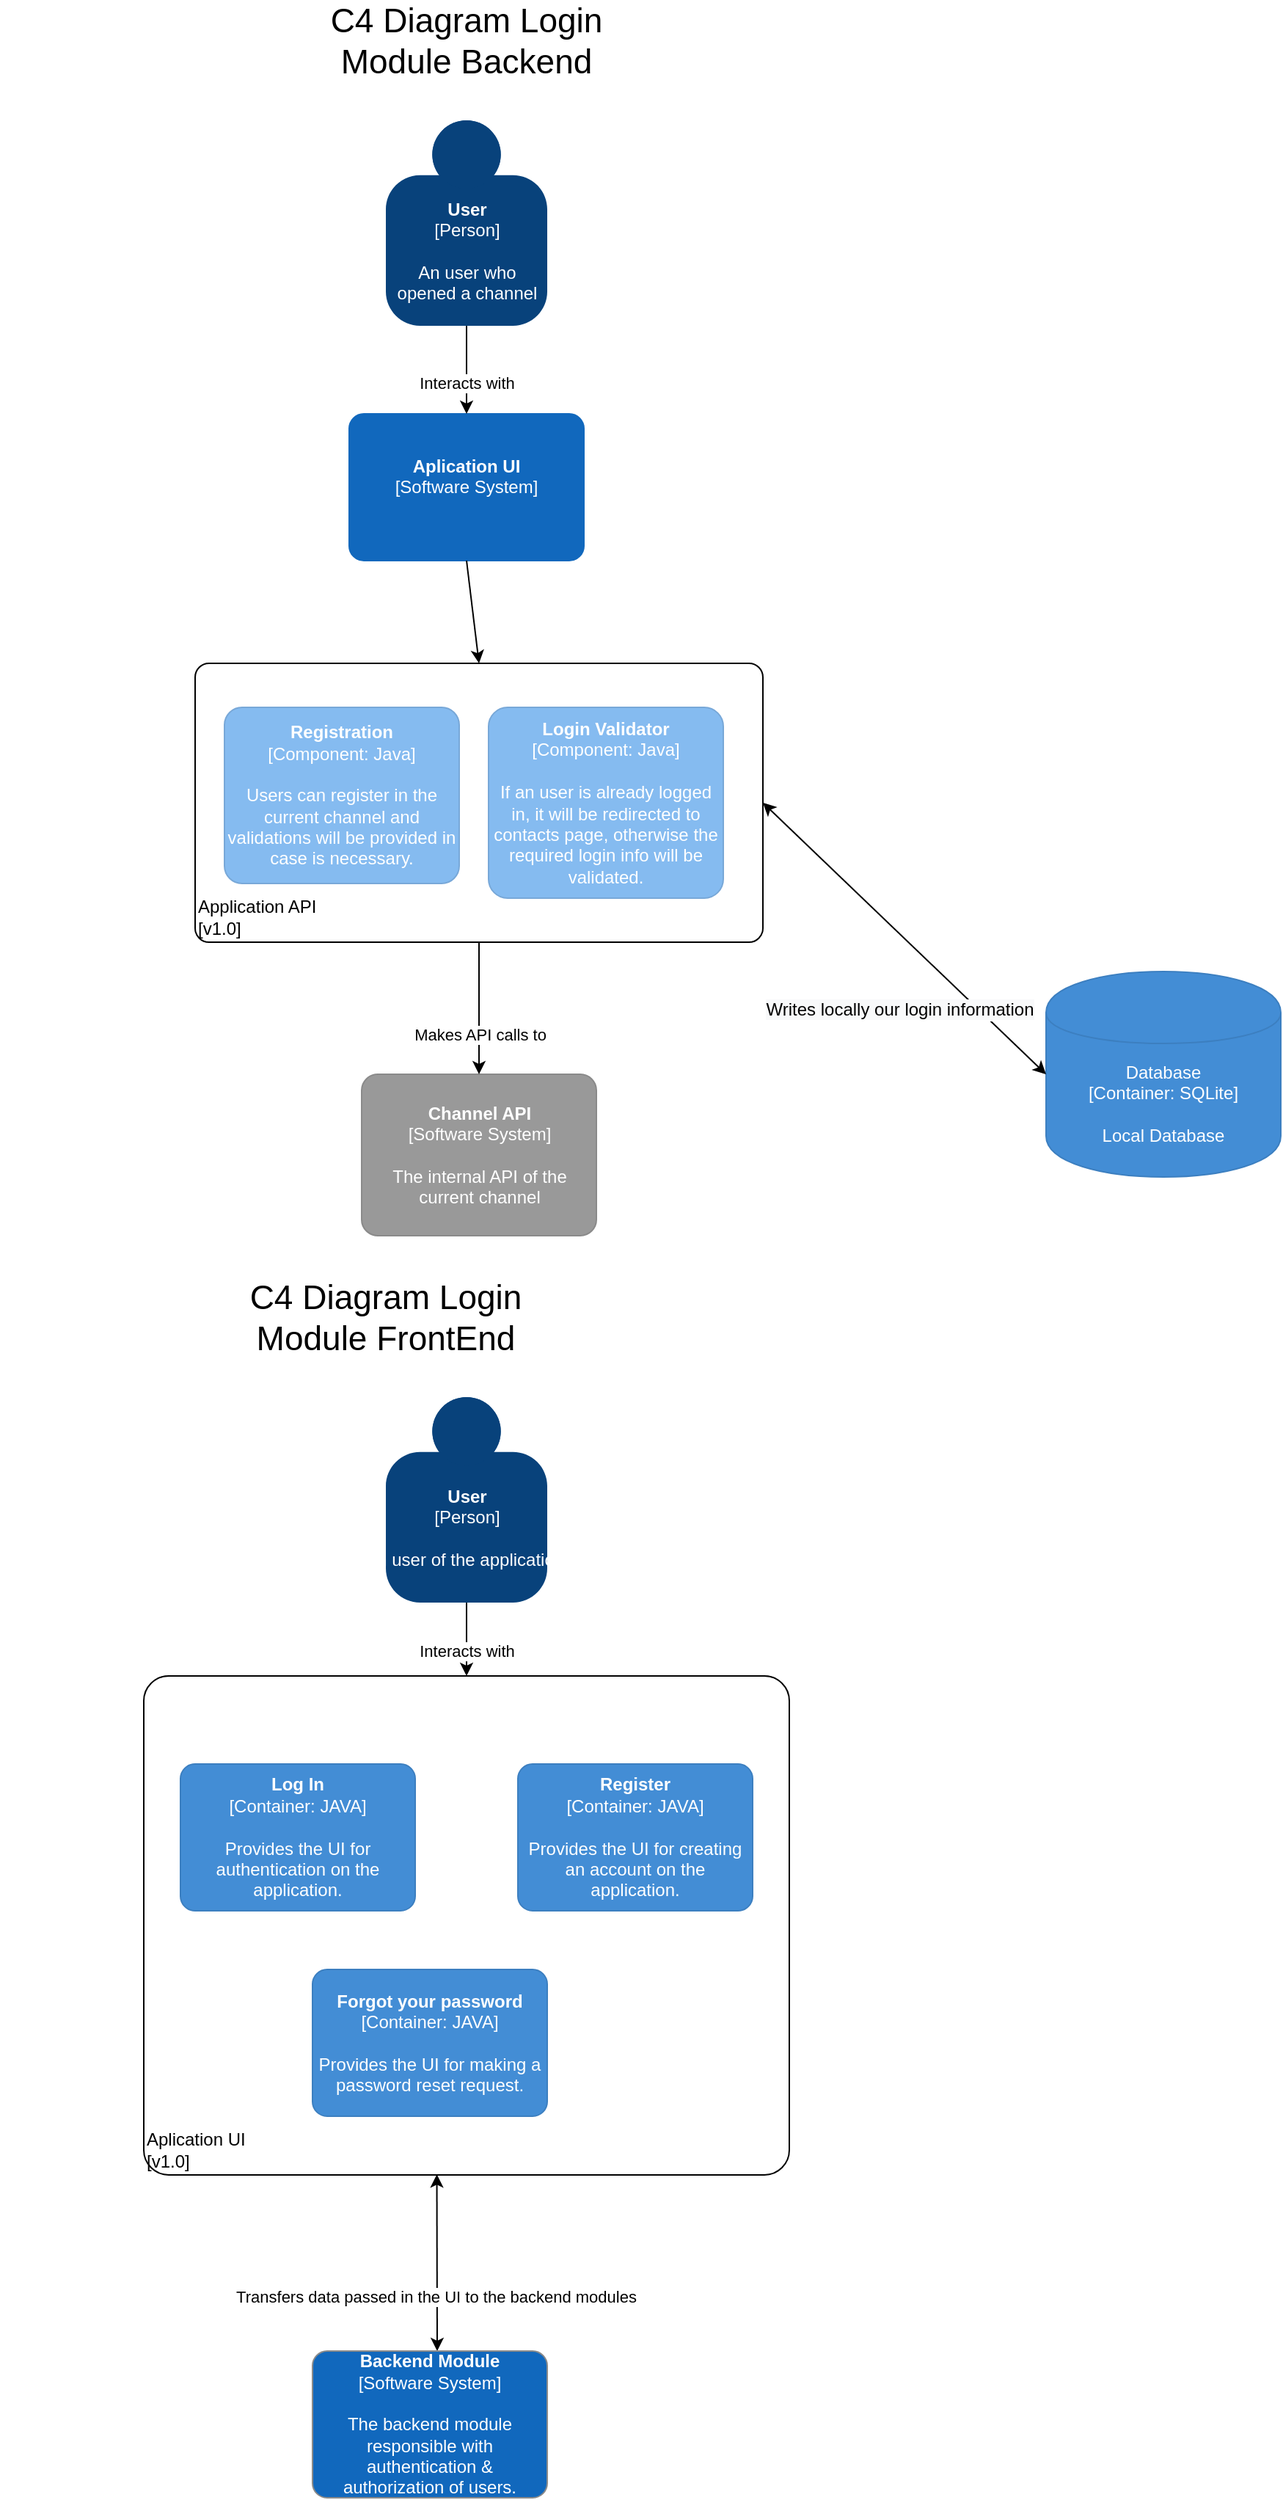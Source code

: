 <mxfile version="14.5.3" type="github" pages="4">
  <diagram name="User Entry Channel Module" id="3mVHYXctMBW3wJz3Hiqr">
    <mxGraphModel dx="1038" dy="2886" grid="1" gridSize="10" guides="1" tooltips="1" connect="1" arrows="1" fold="1" page="1" pageScale="1" pageWidth="827" pageHeight="1169" math="0" shadow="0">
      <root>
        <mxCell id="o9i_BpebNKQVFLbcYuT6-0" />
        <mxCell id="o9i_BpebNKQVFLbcYuT6-1" parent="o9i_BpebNKQVFLbcYuT6-0" />
        <object placeholders="1" c4Type="Database" c4Technology="SQLite" c4Description="Local Database" label="%c4Type%&lt;div&gt;[Container:&amp;nbsp;%c4Technology%]&lt;/div&gt;&lt;br&gt;&lt;div&gt;%c4Description%&lt;/div&gt;" id="mfj9_3gTwRDB2nDZH38S-3">
          <mxCell style="shape=cylinder;whiteSpace=wrap;html=1;boundedLbl=1;rounded=0;labelBackgroundColor=none;fillColor=#438DD5;fontSize=12;fontColor=#ffffff;align=center;strokeColor=#3C7FC0;metaEdit=1;points=[[0.5,0,0],[1,0.25,0],[1,0.5,0],[1,0.75,0],[0.5,1,0],[0,0.75,0],[0,0.5,0],[0,0.25,0]];metaData={&quot;c4Type&quot;:{&quot;editable&quot;:false}};" parent="o9i_BpebNKQVFLbcYuT6-1" vertex="1">
            <mxGeometry x="1020" y="-1280" width="160" height="140" as="geometry" />
          </mxCell>
        </object>
        <mxCell id="mfj9_3gTwRDB2nDZH38S-12" style="edgeStyle=orthogonalEdgeStyle;rounded=0;orthogonalLoop=1;jettySize=auto;html=1;exitX=0.5;exitY=1;exitDx=0;exitDy=0;" parent="o9i_BpebNKQVFLbcYuT6-1" edge="1">
          <mxGeometry relative="1" as="geometry">
            <mxPoint x="315" y="-1200" as="sourcePoint" />
            <mxPoint x="315" y="-1200" as="targetPoint" />
          </mxGeometry>
        </mxCell>
        <mxCell id="mfj9_3gTwRDB2nDZH38S-15" value="&lt;font style=&quot;font-size: 23px&quot;&gt;C4 Diagram Login Module Backend&lt;br&gt;&lt;br&gt;&lt;/font&gt;" style="text;html=1;strokeColor=none;fillColor=none;align=center;verticalAlign=middle;whiteSpace=wrap;rounded=0;" parent="o9i_BpebNKQVFLbcYuT6-1" vertex="1">
          <mxGeometry x="505" y="-1910" width="240" height="20" as="geometry" />
        </mxCell>
        <mxCell id="NFeTCtPL6oImeVz8NYII-0" value="&lt;font style=&quot;font-size: 23px&quot;&gt;C4 Diagram Login Module FrontEnd&lt;br&gt;&lt;br&gt;&lt;/font&gt;" style="text;html=1;strokeColor=none;fillColor=none;align=center;verticalAlign=middle;whiteSpace=wrap;rounded=0;" parent="o9i_BpebNKQVFLbcYuT6-1" vertex="1">
          <mxGeometry x="450" y="-1040" width="240" height="20" as="geometry" />
        </mxCell>
        <object placeholders="1" c4Name="User" c4Type="Person" c4Description="An user who &#xa;opened a channel" label="&lt;b&gt;%c4Name%&lt;/b&gt;&lt;div&gt;[%c4Type%]&lt;/div&gt;&lt;br&gt;&lt;div&gt;%c4Description%&lt;/div&gt;" id="ytyJmYb3KqyjJYJnErVl-0">
          <mxCell style="html=1;dashed=0;whitespace=wrap;fillColor=#08427b;strokeColor=none;fontColor=#ffffff;shape=mxgraph.c4.person;align=center;metaEdit=1;points=[[0.5,0,0],[1,0.5,0],[1,0.75,0],[0.75,1,0],[0.5,1,0],[0.25,1,0],[0,0.75,0],[0,0.5,0]];metaData={&quot;c4Type&quot;:{&quot;editable&quot;:false}};" vertex="1" parent="o9i_BpebNKQVFLbcYuT6-1">
            <mxGeometry x="570" y="-1860" width="110.0" height="140" as="geometry" />
          </mxCell>
        </object>
        <object placeholders="1" c4Name="Aplication UI" c4Type="Software System" c4Description="" label="&lt;b&gt;%c4Name%&lt;/b&gt;&lt;div&gt;[%c4Type%]&lt;/div&gt;&lt;br&gt;&lt;div&gt;%c4Description%&lt;/div&gt;" id="jM7TTQUF3KDPgawycMoC-4">
          <mxCell style="rounded=1;whiteSpace=wrap;html=1;labelBackgroundColor=none;fillColor=#1168BD;fontColor=#ffffff;align=center;arcSize=10;strokeColor=#1168BD;metaEdit=1;metaData={&quot;c4Type&quot;:{&quot;editable&quot;:false}};points=[[0.25,0,0],[0.5,0,0],[0.75,0,0],[1,0.25,0],[1,0.5,0],[1,0.75,0],[0.75,1,0],[0.5,1,0],[0.25,1,0],[0,0.75,0],[0,0.5,0],[0,0.25,0]];" vertex="1" parent="o9i_BpebNKQVFLbcYuT6-1">
            <mxGeometry x="545" y="-1660" width="160" height="100" as="geometry" />
          </mxCell>
        </object>
        <mxCell id="jM7TTQUF3KDPgawycMoC-6" value="" style="endArrow=classic;html=1;entryX=0.5;entryY=0;entryDx=0;entryDy=0;entryPerimeter=0;exitX=0.5;exitY=1;exitDx=0;exitDy=0;exitPerimeter=0;" edge="1" parent="o9i_BpebNKQVFLbcYuT6-1" source="ytyJmYb3KqyjJYJnErVl-0" target="jM7TTQUF3KDPgawycMoC-4">
          <mxGeometry width="50" height="50" relative="1" as="geometry">
            <mxPoint x="630" y="-1620" as="sourcePoint" />
            <mxPoint x="680" y="-1550" as="targetPoint" />
          </mxGeometry>
        </mxCell>
        <mxCell id="jM7TTQUF3KDPgawycMoC-7" value="Interacts with" style="edgeLabel;html=1;align=center;verticalAlign=middle;resizable=0;points=[];" vertex="1" connectable="0" parent="jM7TTQUF3KDPgawycMoC-6">
          <mxGeometry x="0.338" relative="1" as="geometry">
            <mxPoint y="-1" as="offset" />
          </mxGeometry>
        </mxCell>
        <mxCell id="jM7TTQUF3KDPgawycMoC-9" value="" style="endArrow=classic;html=1;exitX=0.5;exitY=1;exitDx=0;exitDy=0;exitPerimeter=0;entryX=0.5;entryY=0;entryDx=0;entryDy=0;entryPerimeter=0;" edge="1" parent="o9i_BpebNKQVFLbcYuT6-1" source="jM7TTQUF3KDPgawycMoC-4" target="4FqvSOvcf2bWnyUJE1s0-0">
          <mxGeometry width="50" height="50" relative="1" as="geometry">
            <mxPoint x="630" y="-1500" as="sourcePoint" />
            <mxPoint x="910" y="-1480" as="targetPoint" />
          </mxGeometry>
        </mxCell>
        <object placeholders="1" c4Name="Channel API" c4Type="Software System" c4Description="The internal API of the current channel" label="&lt;b&gt;%c4Name%&lt;/b&gt;&lt;div&gt;[%c4Type%]&lt;/div&gt;&lt;br&gt;&lt;div&gt;%c4Description%&lt;/div&gt;" id="EWv7koG1jS9lpudBKMWd-0">
          <mxCell style="rounded=1;whiteSpace=wrap;html=1;labelBackgroundColor=none;fillColor=#999999;fontColor=#ffffff;align=center;arcSize=10;strokeColor=#8A8A8A;metaEdit=1;metaData={&quot;c4Type&quot;:{&quot;editable&quot;:false}};points=[[0.25,0,0],[0.5,0,0],[0.75,0,0],[1,0.25,0],[1,0.5,0],[1,0.75,0],[0.75,1,0],[0.5,1,0],[0.25,1,0],[0,0.75,0],[0,0.5,0],[0,0.25,0]];" vertex="1" parent="o9i_BpebNKQVFLbcYuT6-1">
            <mxGeometry x="553.5" y="-1210" width="160" height="110" as="geometry" />
          </mxCell>
        </object>
        <mxCell id="mfj9_3gTwRDB2nDZH38S-6" value="" style="endArrow=classic;startArrow=classic;html=1;exitX=0;exitY=0.5;exitDx=0;exitDy=0;exitPerimeter=0;entryX=1;entryY=0.5;entryDx=0;entryDy=0;entryPerimeter=0;" parent="o9i_BpebNKQVFLbcYuT6-1" source="4FqvSOvcf2bWnyUJE1s0-0" target="EWv7koG1jS9lpudBKMWd-2" edge="1">
          <mxGeometry width="50" height="50" relative="1" as="geometry">
            <mxPoint x="630" y="-1390" as="sourcePoint" />
            <mxPoint x="650" y="-1435" as="targetPoint" />
          </mxGeometry>
        </mxCell>
        <object placeholders="1" c4Name="Application API" c4Type="ExecutionEnvironment" c4Application="v1.0" label="&lt;div style=&quot;text-align: left&quot;&gt;%c4Name%&lt;/div&gt;&lt;div style=&quot;text-align: left&quot;&gt;[%c4Application%]&lt;/div&gt;" id="4FqvSOvcf2bWnyUJE1s0-0">
          <mxCell style="rounded=1;whiteSpace=wrap;html=1;labelBackgroundColor=none;fillColor=#ffffff;fontColor=#000000;align=left;arcSize=5;strokeColor=#000000;verticalAlign=bottom;metaEdit=1;metaData={&quot;c4Type&quot;:{&quot;editable&quot;:false}};points=[[0.25,0,0],[0.5,0,0],[0.75,0,0],[1,0.25,0],[1,0.5,0],[1,0.75,0],[0.75,1,0],[0.5,1,0],[0.25,1,0],[0,0.75,0],[0,0.5,0],[0,0.25,0]];" vertex="1" parent="o9i_BpebNKQVFLbcYuT6-1">
            <mxGeometry x="440" y="-1490" width="387" height="190" as="geometry" />
          </mxCell>
        </object>
        <mxCell id="4FqvSOvcf2bWnyUJE1s0-1" value="" style="endArrow=classic;startArrow=classic;html=1;exitX=0;exitY=0.5;exitDx=0;exitDy=0;exitPerimeter=0;entryX=1;entryY=0.5;entryDx=0;entryDy=0;entryPerimeter=0;" edge="1" parent="o9i_BpebNKQVFLbcYuT6-1" source="mfj9_3gTwRDB2nDZH38S-3" target="4FqvSOvcf2bWnyUJE1s0-0">
          <mxGeometry width="50" height="50" relative="1" as="geometry">
            <mxPoint x="1010" y="-1260" as="sourcePoint" />
            <mxPoint x="1000" y="-1505" as="targetPoint" />
          </mxGeometry>
        </mxCell>
        <mxCell id="4FqvSOvcf2bWnyUJE1s0-2" value="&lt;span style=&quot;font-size: 12px ; background-color: rgb(248 , 249 , 250)&quot;&gt;Writes locally our login information&lt;/span&gt;" style="edgeLabel;html=1;align=center;verticalAlign=middle;resizable=0;points=[];" vertex="1" connectable="0" parent="4FqvSOvcf2bWnyUJE1s0-1">
          <mxGeometry x="-0.532" y="3" relative="1" as="geometry">
            <mxPoint x="-53.0" y="-3.0" as="offset" />
          </mxGeometry>
        </mxCell>
        <object placeholders="1" c4Name="Login Validator" c4Type="Component" c4Technology="Java" c4Description="If an user is already logged in, it will be redirected to contacts page, otherwise the required login info will be validated." label="&lt;b&gt;%c4Name%&lt;/b&gt;&lt;div&gt;[%c4Type%: %c4Technology%]&lt;/div&gt;&lt;br&gt;&lt;div&gt;%c4Description%&lt;/div&gt;" id="EWv7koG1jS9lpudBKMWd-2">
          <mxCell style="rounded=1;whiteSpace=wrap;html=1;labelBackgroundColor=none;fillColor=#85BBF0;fontColor=#ffffff;align=center;arcSize=10;strokeColor=#78A8D8;metaEdit=1;metaData={&quot;c4Type&quot;:{&quot;editable&quot;:false}};points=[[0.25,0,0],[0.5,0,0],[0.75,0,0],[1,0.25,0],[1,0.5,0],[1,0.75,0],[0.75,1,0],[0.5,1,0],[0.25,1,0],[0,0.75,0],[0,0.5,0],[0,0.25,0]];" vertex="1" parent="o9i_BpebNKQVFLbcYuT6-1">
            <mxGeometry x="640" y="-1460" width="160" height="130" as="geometry" />
          </mxCell>
        </object>
        <mxCell id="5MAAJvF7uHnc804dla1a-1" value="" style="endArrow=classic;startArrow=classic;html=1;exitX=0.454;exitY=0.999;exitDx=0;exitDy=0;exitPerimeter=0;" edge="1" parent="o9i_BpebNKQVFLbcYuT6-1" source="R7PX_QC7KGMkwBb3biL6-2">
          <mxGeometry width="50" height="50" relative="1" as="geometry">
            <mxPoint x="1118.5" y="-597.96" as="sourcePoint" />
            <mxPoint x="605" y="-340" as="targetPoint" />
            <Array as="points" />
          </mxGeometry>
        </mxCell>
        <mxCell id="5MAAJvF7uHnc804dla1a-2" value="Transfers data passed in the UI to the backend modules" style="edgeLabel;html=1;align=center;verticalAlign=middle;resizable=0;points=[];" connectable="0" vertex="1" parent="5MAAJvF7uHnc804dla1a-1">
          <mxGeometry x="0.382" y="-1" relative="1" as="geometry">
            <mxPoint as="offset" />
          </mxGeometry>
        </mxCell>
        <object placeholders="1" c4Name="Registration" c4Type="Component" c4Technology="Java" c4Description="Users can register in the current channel and validations will be provided in case is necessary." label="&lt;b&gt;%c4Name%&lt;/b&gt;&lt;div&gt;[%c4Type%: %c4Technology%]&lt;/div&gt;&lt;br&gt;&lt;div&gt;%c4Description%&lt;/div&gt;" id="4FqvSOvcf2bWnyUJE1s0-3">
          <mxCell style="rounded=1;whiteSpace=wrap;html=1;labelBackgroundColor=none;fillColor=#85BBF0;fontColor=#ffffff;align=center;arcSize=10;strokeColor=#78A8D8;metaEdit=1;metaData={&quot;c4Type&quot;:{&quot;editable&quot;:false}};points=[[0.25,0,0],[0.5,0,0],[0.75,0,0],[1,0.25,0],[1,0.5,0],[1,0.75,0],[0.75,1,0],[0.5,1,0],[0.25,1,0],[0,0.75,0],[0,0.5,0],[0,0.25,0]];rotation=0;" vertex="1" parent="o9i_BpebNKQVFLbcYuT6-1">
            <mxGeometry x="460" y="-1460" width="160" height="120" as="geometry" />
          </mxCell>
        </object>
        <mxCell id="5MAAJvF7uHnc804dla1a-6" style="edgeStyle=orthogonalEdgeStyle;rounded=0;orthogonalLoop=1;jettySize=auto;html=1;exitX=0.5;exitY=1;exitDx=0;exitDy=0;" edge="1" parent="o9i_BpebNKQVFLbcYuT6-1">
          <mxGeometry relative="1" as="geometry">
            <mxPoint x="1102" y="-600" as="sourcePoint" />
            <mxPoint x="1102" y="-600" as="targetPoint" />
          </mxGeometry>
        </mxCell>
        <object placeholders="1" c4Name="User" c4Type="Person" c4Description="An user of the application." label="&lt;b&gt;%c4Name%&lt;/b&gt;&lt;div&gt;[%c4Type%]&lt;/div&gt;&lt;br&gt;&lt;div&gt;%c4Description%&lt;/div&gt;" id="5MAAJvF7uHnc804dla1a-9">
          <mxCell style="html=1;dashed=0;whitespace=wrap;fillColor=#08427b;strokeColor=none;fontColor=#ffffff;shape=mxgraph.c4.person;align=center;metaEdit=1;points=[[0.5,0,0],[1,0.5,0],[1,0.75,0],[0.75,1,0],[0.5,1,0],[0.25,1,0],[0,0.75,0],[0,0.5,0]];metaData={&quot;c4Type&quot;:{&quot;editable&quot;:false}};" vertex="1" parent="o9i_BpebNKQVFLbcYuT6-1">
            <mxGeometry x="570" y="-990" width="110.0" height="140" as="geometry" />
          </mxCell>
        </object>
        <mxCell id="5MAAJvF7uHnc804dla1a-11" value="" style="endArrow=classic;html=1;exitX=0.5;exitY=1;exitDx=0;exitDy=0;exitPerimeter=0;entryX=0.5;entryY=0;entryDx=0;entryDy=0;entryPerimeter=0;" edge="1" parent="o9i_BpebNKQVFLbcYuT6-1" source="5MAAJvF7uHnc804dla1a-9" target="R7PX_QC7KGMkwBb3biL6-2">
          <mxGeometry width="50" height="50" relative="1" as="geometry">
            <mxPoint x="570" y="-750" as="sourcePoint" />
            <mxPoint x="610" y="-790" as="targetPoint" />
            <Array as="points" />
          </mxGeometry>
        </mxCell>
        <mxCell id="5MAAJvF7uHnc804dla1a-12" value="Interacts with" style="edgeLabel;html=1;align=center;verticalAlign=middle;resizable=0;points=[];" connectable="0" vertex="1" parent="5MAAJvF7uHnc804dla1a-11">
          <mxGeometry x="0.338" relative="1" as="geometry">
            <mxPoint y="-1" as="offset" />
          </mxGeometry>
        </mxCell>
        <object placeholders="1" c4Name="Backend Module" c4Type="Software System" c4Description="The backend module responsible with authentication &amp; authorization of users." label="&lt;b&gt;%c4Name%&lt;/b&gt;&lt;div&gt;[%c4Type%]&lt;/div&gt;&lt;br&gt;&lt;div&gt;%c4Description%&lt;/div&gt;" id="5MAAJvF7uHnc804dla1a-14">
          <mxCell style="rounded=1;whiteSpace=wrap;html=1;labelBackgroundColor=none;fontColor=#ffffff;align=center;arcSize=10;strokeColor=#8A8A8A;metaEdit=1;metaData={&quot;c4Type&quot;:{&quot;editable&quot;:false}};points=[[0.25,0,0],[0.5,0,0],[0.75,0,0],[1,0.25,0],[1,0.5,0],[1,0.75,0],[0.75,1,0],[0.5,1,0],[0.25,1,0],[0,0.75,0],[0,0.5,0],[0,0.25,0]];fillColor=#1168BD;" vertex="1" parent="o9i_BpebNKQVFLbcYuT6-1">
            <mxGeometry x="520" y="-340" width="160" height="100" as="geometry" />
          </mxCell>
        </object>
        <object placeholders="1" c4Name="Aplication UI" c4Type="ExecutionEnvironment" c4Application="v1.0" label="&lt;div style=&quot;text-align: left&quot;&gt;%c4Name%&lt;/div&gt;&lt;div style=&quot;text-align: left&quot;&gt;[%c4Application%]&lt;/div&gt;" id="R7PX_QC7KGMkwBb3biL6-2">
          <mxCell style="rounded=1;whiteSpace=wrap;html=1;labelBackgroundColor=none;fillColor=#ffffff;fontColor=#000000;align=left;arcSize=5;strokeColor=#000000;verticalAlign=bottom;metaEdit=1;metaData={&quot;c4Type&quot;:{&quot;editable&quot;:false}};points=[[0.25,0,0],[0.5,0,0],[0.75,0,0],[1,0.25,0],[1,0.5,0],[1,0.75,0],[0.75,1,0],[0.5,1,0],[0.25,1,0],[0,0.75,0],[0,0.5,0],[0,0.25,0]];" vertex="1" parent="o9i_BpebNKQVFLbcYuT6-1">
            <mxGeometry x="405" y="-800" width="440" height="340" as="geometry" />
          </mxCell>
        </object>
        <object placeholders="1" c4Name="Log In" c4Type="Container" c4Technology="JAVA" c4Description="Provides the UI for authentication on the application." label="&lt;b&gt;%c4Name%&lt;/b&gt;&lt;div&gt;[%c4Type%: %c4Technology%]&lt;/div&gt;&lt;br&gt;&lt;div&gt;%c4Description%&lt;/div&gt;" id="V37fsZrMIBmLFvKWEId--0">
          <mxCell style="rounded=1;whiteSpace=wrap;html=1;labelBackgroundColor=none;fillColor=#438DD5;fontColor=#ffffff;align=center;arcSize=10;strokeColor=#3C7FC0;metaEdit=1;metaData={&quot;c4Type&quot;:{&quot;editable&quot;:false}};points=[[0.25,0,0],[0.5,0,0],[0.75,0,0],[1,0.25,0],[1,0.5,0],[1,0.75,0],[0.75,1,0],[0.5,1,0],[0.25,1,0],[0,0.75,0],[0,0.5,0],[0,0.25,0]];" parent="o9i_BpebNKQVFLbcYuT6-1" vertex="1">
            <mxGeometry x="430" y="-740" width="160" height="100" as="geometry" />
          </mxCell>
        </object>
        <object placeholders="1" c4Name="Register" c4Type="Container" c4Technology="JAVA" c4Description="Provides the UI for creating an account on the application." label="&lt;b&gt;%c4Name%&lt;/b&gt;&lt;div&gt;[%c4Type%: %c4Technology%]&lt;/div&gt;&lt;br&gt;&lt;div&gt;%c4Description%&lt;/div&gt;" id="R7PX_QC7KGMkwBb3biL6-3">
          <mxCell style="rounded=1;whiteSpace=wrap;html=1;labelBackgroundColor=none;fillColor=#438DD5;fontColor=#ffffff;align=center;arcSize=10;strokeColor=#3C7FC0;metaEdit=1;metaData={&quot;c4Type&quot;:{&quot;editable&quot;:false}};points=[[0.25,0,0],[0.5,0,0],[0.75,0,0],[1,0.25,0],[1,0.5,0],[1,0.75,0],[0.75,1,0],[0.5,1,0],[0.25,1,0],[0,0.75,0],[0,0.5,0],[0,0.25,0]];" vertex="1" parent="o9i_BpebNKQVFLbcYuT6-1">
            <mxGeometry x="660" y="-740" width="160" height="100" as="geometry" />
          </mxCell>
        </object>
        <object placeholders="1" c4Name="Forgot your password" c4Type="Container" c4Technology="JAVA" c4Description="Provides the UI for making a password reset request." label="&lt;b&gt;%c4Name%&lt;/b&gt;&lt;div&gt;[%c4Type%: %c4Technology%]&lt;/div&gt;&lt;br&gt;&lt;div&gt;%c4Description%&lt;/div&gt;" id="R7PX_QC7KGMkwBb3biL6-4">
          <mxCell style="rounded=1;whiteSpace=wrap;html=1;labelBackgroundColor=none;fillColor=#438DD5;fontColor=#ffffff;align=center;arcSize=10;strokeColor=#3C7FC0;metaEdit=1;metaData={&quot;c4Type&quot;:{&quot;editable&quot;:false}};points=[[0.25,0,0],[0.5,0,0],[0.75,0,0],[1,0.25,0],[1,0.5,0],[1,0.75,0],[0.75,1,0],[0.5,1,0],[0.25,1,0],[0,0.75,0],[0,0.5,0],[0,0.25,0]];" vertex="1" parent="o9i_BpebNKQVFLbcYuT6-1">
            <mxGeometry x="520" y="-600" width="160" height="100" as="geometry" />
          </mxCell>
        </object>
        <mxCell id="m6BlR0TUO5CxBkcALSIu-0" value="" style="endArrow=classic;html=1;exitX=0.5;exitY=1;exitDx=0;exitDy=0;exitPerimeter=0;entryX=0.5;entryY=0;entryDx=0;entryDy=0;entryPerimeter=0;" edge="1" parent="o9i_BpebNKQVFLbcYuT6-1" source="4FqvSOvcf2bWnyUJE1s0-0" target="EWv7koG1jS9lpudBKMWd-0">
          <mxGeometry width="50" height="50" relative="1" as="geometry">
            <mxPoint x="565.75" y="-1280" as="sourcePoint" />
            <mxPoint x="574.25" y="-1210" as="targetPoint" />
          </mxGeometry>
        </mxCell>
        <mxCell id="m6BlR0TUO5CxBkcALSIu-1" value="Makes API calls to" style="edgeLabel;html=1;align=center;verticalAlign=middle;resizable=0;points=[];" vertex="1" connectable="0" parent="m6BlR0TUO5CxBkcALSIu-0">
          <mxGeometry x="0.391" relative="1" as="geometry">
            <mxPoint as="offset" />
          </mxGeometry>
        </mxCell>
      </root>
    </mxGraphModel>
  </diagram>
  <diagram name="Channel Management Module" id="QWqTEnkOtP9ACVPwiv00">
    <mxGraphModel grid="1" gridSize="10" guides="1" tooltips="1" connect="1" arrows="1" page="1" fold="1" pageScale="1" pageWidth="827" pageHeight="1169" math="0" shadow="0">
      <root>
        <mxCell id="mQUH3nDY8lA-0CQJi3Wt-0" />
        <mxCell id="mQUH3nDY8lA-0CQJi3Wt-1" parent="mQUH3nDY8lA-0CQJi3Wt-0" />
        <object placeholders="1" c4Name="User" c4Type="Person" c4Description="An user of the application." label="&lt;b&gt;%c4Name%&lt;/b&gt;&lt;div&gt;[%c4Type%]&lt;/div&gt;&lt;br&gt;&lt;div&gt;%c4Description%&lt;/div&gt;" id="FnzFOdDF_Y4rKR_L5Dfv-0">
          <mxCell style="html=1;dashed=0;whitespace=wrap;fillColor=#08427b;strokeColor=none;fontColor=#ffffff;shape=mxgraph.c4.person;align=center;metaEdit=1;points=[[0.5,0,0],[1,0.5,0],[1,0.75,0],[0.75,1,0],[0.5,1,0],[0.25,1,0],[0,0.75,0],[0,0.5,0]];metaData={&quot;c4Type&quot;:{&quot;editable&quot;:false}};" parent="mQUH3nDY8lA-0CQJi3Wt-1" vertex="1">
            <mxGeometry x="255" y="-1320" width="190" height="170" as="geometry" />
          </mxCell>
        </object>
        <mxCell id="FnzFOdDF_Y4rKR_L5Dfv-1" value="" style="endArrow=classic;html=1;exitX=0.5;exitY=1;exitDx=0;exitDy=0;exitPerimeter=0;entryX=0.5;entryY=0;entryDx=0;entryDy=0;" parent="mQUH3nDY8lA-0CQJi3Wt-1" source="FnzFOdDF_Y4rKR_L5Dfv-0" target="FnzFOdDF_Y4rKR_L5Dfv-2" edge="1">
          <mxGeometry width="50" height="50" relative="1" as="geometry">
            <mxPoint x="650" y="-760" as="sourcePoint" />
            <mxPoint x="345" y="-1080" as="targetPoint" />
          </mxGeometry>
        </mxCell>
        <mxCell id="FnzFOdDF_Y4rKR_L5Dfv-2" value="" style="rounded=0;whiteSpace=wrap;html=1;" parent="mQUH3nDY8lA-0CQJi3Wt-1" vertex="1">
          <mxGeometry x="40" y="-1075" width="620" height="225" as="geometry" />
        </mxCell>
        <mxCell id="FnzFOdDF_Y4rKR_L5Dfv-5" value="&lt;div&gt;Application&#39;s Selection Module UI&lt;/div&gt;" style="text;html=1;strokeColor=none;fillColor=none;align=center;verticalAlign=middle;whiteSpace=wrap;rounded=0;" parent="mQUH3nDY8lA-0CQJi3Wt-1" vertex="1">
          <mxGeometry x="40" y="-880" width="130" height="20" as="geometry" />
        </mxCell>
        <mxCell id="FnzFOdDF_Y4rKR_L5Dfv-7" style="edgeStyle=orthogonalEdgeStyle;rounded=0;orthogonalLoop=1;jettySize=auto;html=1;exitX=0.5;exitY=1;exitDx=0;exitDy=0;" parent="mQUH3nDY8lA-0CQJi3Wt-1" source="FnzFOdDF_Y4rKR_L5Dfv-2" target="FnzFOdDF_Y4rKR_L5Dfv-2" edge="1">
          <mxGeometry relative="1" as="geometry" />
        </mxCell>
        <mxCell id="FnzFOdDF_Y4rKR_L5Dfv-8" style="edgeStyle=orthogonalEdgeStyle;rounded=0;orthogonalLoop=1;jettySize=auto;html=1;exitX=0.5;exitY=1;exitDx=0;exitDy=0;" parent="mQUH3nDY8lA-0CQJi3Wt-1" source="FnzFOdDF_Y4rKR_L5Dfv-2" target="FnzFOdDF_Y4rKR_L5Dfv-2" edge="1">
          <mxGeometry relative="1" as="geometry" />
        </mxCell>
        <mxCell id="FnzFOdDF_Y4rKR_L5Dfv-9" style="edgeStyle=orthogonalEdgeStyle;rounded=0;orthogonalLoop=1;jettySize=auto;html=1;exitX=0.5;exitY=1;exitDx=0;exitDy=0;" parent="mQUH3nDY8lA-0CQJi3Wt-1" source="FnzFOdDF_Y4rKR_L5Dfv-2" target="FnzFOdDF_Y4rKR_L5Dfv-2" edge="1">
          <mxGeometry relative="1" as="geometry" />
        </mxCell>
        <mxCell id="u-zlIi6k5A0aTZN8uA1E-1" value="" style="endArrow=classic;html=1;exitX=0.5;exitY=1;exitDx=0;exitDy=0;exitPerimeter=0;entryX=0.5;entryY=0;entryDx=0;entryDy=0;" parent="mQUH3nDY8lA-0CQJi3Wt-1" source="Oa9h-B3bSh0ZKCuEMOI9-0" edge="1" target="u-zlIi6k5A0aTZN8uA1E-7">
          <mxGeometry width="50" height="50" relative="1" as="geometry">
            <mxPoint x="410" y="-1710" as="sourcePoint" />
            <mxPoint x="370" y="-1810" as="targetPoint" />
          </mxGeometry>
        </mxCell>
        <mxCell id="u-zlIi6k5A0aTZN8uA1E-7" value="" style="rounded=1;whiteSpace=wrap;html=1;" parent="mQUH3nDY8lA-0CQJi3Wt-1" vertex="1">
          <mxGeometry x="30" y="-1720" width="400" height="300" as="geometry" />
        </mxCell>
        <mxCell id="qSaMrAcnF_n6ooPkf43Y-0" value="&lt;font style=&quot;font-size: 23px&quot;&gt;C4 Diagram Selection Module Backend&lt;/font&gt;" style="text;html=1;strokeColor=none;fillColor=none;align=center;verticalAlign=middle;whiteSpace=wrap;rounded=0;" parent="mQUH3nDY8lA-0CQJi3Wt-1" vertex="1">
          <mxGeometry x="210" y="-2050" width="340" height="20" as="geometry" />
        </mxCell>
        <mxCell id="wI8w5GmFMU5EdbHrGvh7-0" value="&lt;font style=&quot;font-size: 23px&quot;&gt;C4 Diagram Selection Module FrontEnd&lt;/font&gt;" style="text;html=1;strokeColor=none;fillColor=none;align=center;verticalAlign=middle;whiteSpace=wrap;rounded=0;" parent="mQUH3nDY8lA-0CQJi3Wt-1" vertex="1">
          <mxGeometry x="180" y="-1360" width="340" height="20" as="geometry" />
        </mxCell>
        <object placeholders="1" c4Name="User" c4Type="Person" c4Description="An user that just &#xa;opened the app" label="&lt;b&gt;%c4Name%&lt;/b&gt;&lt;div&gt;[%c4Type%]&lt;/div&gt;&lt;br&gt;&lt;div&gt;%c4Description%&lt;/div&gt;" id="7q_4HMl0DqpHRzf7uuXr-0">
          <mxCell style="html=1;dashed=0;whitespace=wrap;fillColor=#08427b;strokeColor=none;fontColor=#ffffff;shape=mxgraph.c4.person;align=center;metaEdit=1;points=[[0.5,0,0],[1,0.5,0],[1,0.75,0],[0.75,1,0],[0.5,1,0],[0.25,1,0],[0,0.75,0],[0,0.5,0]];metaData={&quot;c4Type&quot;:{&quot;editable&quot;:false}};" vertex="1" parent="mQUH3nDY8lA-0CQJi3Wt-1">
            <mxGeometry x="130" y="-2030" width="110.0" height="140" as="geometry" />
          </mxCell>
        </object>
        <object placeholders="1" c4Name="Add channel" c4Type="Component" c4Technology="technology" c4Description="Provides the UI for adding a channel to the main screen." label="&lt;b&gt;%c4Name%&lt;/b&gt;&lt;div&gt;[%c4Type%: %c4Technology%]&lt;/div&gt;&lt;br&gt;&lt;div&gt;%c4Description%&lt;/div&gt;" id="jf1zhvNXtCwp9bPW04Ke-0">
          <mxCell style="rounded=1;whiteSpace=wrap;html=1;labelBackgroundColor=none;fillColor=#85BBF0;fontColor=#ffffff;align=center;arcSize=10;strokeColor=#78A8D8;metaEdit=1;metaData={&quot;c4Type&quot;:{&quot;editable&quot;:false}};points=[[0.25,0,0],[0.5,0,0],[0.75,0,0],[1,0.25,0],[1,0.5,0],[1,0.75,0],[0.75,1,0],[0.5,1,0],[0.25,1,0],[0,0.75,0],[0,0.5,0],[0,0.25,0]];" vertex="1" parent="mQUH3nDY8lA-0CQJi3Wt-1">
            <mxGeometry x="60" y="-1030" width="160" height="110.0" as="geometry" />
          </mxCell>
        </object>
        <object placeholders="1" c4Name="Aplication UI" c4Type="Software System" c4Description="" label="&lt;b&gt;%c4Name%&lt;/b&gt;&lt;div&gt;[%c4Type%]&lt;/div&gt;&lt;br&gt;&lt;div&gt;%c4Description%&lt;/div&gt;" id="Oa9h-B3bSh0ZKCuEMOI9-0">
          <mxCell style="rounded=1;whiteSpace=wrap;html=1;labelBackgroundColor=none;fillColor=#1168BD;fontColor=#ffffff;align=center;arcSize=10;strokeColor=#1168BD;metaEdit=1;metaData={&quot;c4Type&quot;:{&quot;editable&quot;:false}};points=[[0.25,0,0],[0.5,0,0],[0.75,0,0],[1,0.25,0],[1,0.5,0],[1,0.75,0],[0.75,1,0],[0.5,1,0],[0.25,1,0],[0,0.75,0],[0,0.5,0],[0,0.25,0]];" vertex="1" parent="mQUH3nDY8lA-0CQJi3Wt-1">
            <mxGeometry x="140" y="-1843" width="160" height="90" as="geometry" />
          </mxCell>
        </object>
        <object placeholders="1" c4Name="Delete channel&#xa;" c4Type="Component" c4Technology="technology" c4Description="Provides the UI for deleting a channel from the main screen." label="&lt;b&gt;%c4Name%&lt;/b&gt;&lt;div&gt;[%c4Type%: %c4Technology%]&lt;/div&gt;&lt;br&gt;&lt;div&gt;%c4Description%&lt;/div&gt;" id="jf1zhvNXtCwp9bPW04Ke-1">
          <mxCell style="rounded=1;whiteSpace=wrap;html=1;labelBackgroundColor=none;fillColor=#85BBF0;fontColor=#ffffff;align=center;arcSize=10;strokeColor=#78A8D8;metaEdit=1;metaData={&quot;c4Type&quot;:{&quot;editable&quot;:false}};points=[[0.25,0,0],[0.5,0,0],[0.75,0,0],[1,0.25,0],[1,0.5,0],[1,0.75,0],[0.75,1,0],[0.5,1,0],[0.25,1,0],[0,0.75,0],[0,0.5,0],[0,0.25,0]];" vertex="1" parent="mQUH3nDY8lA-0CQJi3Wt-1">
            <mxGeometry x="260" y="-1030" width="160" height="110.0" as="geometry" />
          </mxCell>
        </object>
        <object placeholders="1" c4Name="Select channel" c4Type="Component" c4Technology="technology" c4Description="Provides the UI for selecting a channel from added channels." label="&lt;b&gt;%c4Name%&lt;/b&gt;&lt;div&gt;[%c4Type%: %c4Technology%]&lt;/div&gt;&lt;br&gt;&lt;div&gt;%c4Description%&lt;/div&gt;" id="jf1zhvNXtCwp9bPW04Ke-2">
          <mxCell style="rounded=1;whiteSpace=wrap;html=1;labelBackgroundColor=none;fillColor=#85BBF0;fontColor=#ffffff;align=center;arcSize=10;strokeColor=#78A8D8;metaEdit=1;metaData={&quot;c4Type&quot;:{&quot;editable&quot;:false}};points=[[0.25,0,0],[0.5,0,0],[0.75,0,0],[1,0.25,0],[1,0.5,0],[1,0.75,0],[0.75,1,0],[0.5,1,0],[0.25,1,0],[0,0.75,0],[0,0.5,0],[0,0.25,0]];" vertex="1" parent="mQUH3nDY8lA-0CQJi3Wt-1">
            <mxGeometry x="470" y="-1030" width="160" height="110.0" as="geometry" />
          </mxCell>
        </object>
        <object placeholders="1" c4Name="Get Channels" c4Type="Component" c4Technology="Java" c4Description="Return all the channels from database" label="&lt;b&gt;%c4Name%&lt;/b&gt;&lt;div&gt;[%c4Type%: %c4Technology%]&lt;/div&gt;&lt;br&gt;&lt;div&gt;%c4Description%&lt;/div&gt;" id="jf1zhvNXtCwp9bPW04Ke-3">
          <mxCell style="rounded=1;whiteSpace=wrap;html=1;labelBackgroundColor=none;fillColor=#85BBF0;fontColor=#ffffff;align=center;arcSize=10;strokeColor=#78A8D8;metaEdit=1;metaData={&quot;c4Type&quot;:{&quot;editable&quot;:false}};points=[[0.25,0,0],[0.5,0,0],[0.75,0,0],[1,0.25,0],[1,0.5,0],[1,0.75,0],[0.75,1,0],[0.5,1,0],[0.25,1,0],[0,0.75,0],[0,0.5,0],[0,0.25,0]];" vertex="1" parent="mQUH3nDY8lA-0CQJi3Wt-1">
            <mxGeometry x="254" y="-1700" width="160" height="110.0" as="geometry" />
          </mxCell>
        </object>
        <object placeholders="1" c4Name="Delete channel" c4Type="Component" c4Technology="Java" c4Description="Delete a channel from database" label="&lt;b&gt;%c4Name%&lt;/b&gt;&lt;div&gt;[%c4Type%: %c4Technology%]&lt;/div&gt;&lt;br&gt;&lt;div&gt;%c4Description%&lt;/div&gt;" id="jf1zhvNXtCwp9bPW04Ke-6">
          <mxCell style="rounded=1;whiteSpace=wrap;html=1;labelBackgroundColor=none;fillColor=#85BBF0;fontColor=#ffffff;align=center;arcSize=10;strokeColor=#78A8D8;metaEdit=1;metaData={&quot;c4Type&quot;:{&quot;editable&quot;:false}};points=[[0.25,0,0],[0.5,0,0],[0.75,0,0],[1,0.25,0],[1,0.5,0],[1,0.75,0],[0.75,1,0],[0.5,1,0],[0.25,1,0],[0,0.75,0],[0,0.5,0],[0,0.25,0]];" vertex="1" parent="mQUH3nDY8lA-0CQJi3Wt-1">
            <mxGeometry x="80" y="-1700" width="160" height="110.0" as="geometry" />
          </mxCell>
        </object>
        <mxCell id="_PTWb43f8Vtv_P67e09J-0" value="" style="endArrow=classic;html=1;entryX=0.5;entryY=0;entryDx=0;entryDy=0;entryPerimeter=0;exitX=0.5;exitY=1;exitDx=0;exitDy=0;exitPerimeter=0;" edge="1" parent="mQUH3nDY8lA-0CQJi3Wt-1" source="7q_4HMl0DqpHRzf7uuXr-0" target="Oa9h-B3bSh0ZKCuEMOI9-0">
          <mxGeometry width="50" height="50" relative="1" as="geometry">
            <mxPoint x="390" y="-1930" as="sourcePoint" />
            <mxPoint x="390" y="-1870" as="targetPoint" />
          </mxGeometry>
        </mxCell>
        <mxCell id="_PTWb43f8Vtv_P67e09J-1" value="Interacts with" style="edgeLabel;html=1;align=center;verticalAlign=middle;resizable=0;points=[];" vertex="1" connectable="0" parent="_PTWb43f8Vtv_P67e09J-0">
          <mxGeometry x="0.338" relative="1" as="geometry">
            <mxPoint y="-1" as="offset" />
          </mxGeometry>
        </mxCell>
        <mxCell id="PCPsDXllFtGnS8Df5-OX-0" value="" style="endArrow=classic;startArrow=classic;html=1;exitX=0.454;exitY=0.999;exitDx=0;exitDy=0;exitPerimeter=0;" edge="1" parent="mQUH3nDY8lA-0CQJi3Wt-1">
          <mxGeometry width="50" height="50" relative="1" as="geometry">
            <mxPoint x="354.76" y="-850.0" as="sourcePoint" />
            <mxPoint x="355" y="-729.66" as="targetPoint" />
            <Array as="points" />
          </mxGeometry>
        </mxCell>
        <mxCell id="PCPsDXllFtGnS8Df5-OX-1" value="Transfers data passed in the UI to the backend modules" style="edgeLabel;html=1;align=center;verticalAlign=middle;resizable=0;points=[];" connectable="0" vertex="1" parent="PCPsDXllFtGnS8Df5-OX-0">
          <mxGeometry x="0.382" y="-1" relative="1" as="geometry">
            <mxPoint as="offset" />
          </mxGeometry>
        </mxCell>
        <object placeholders="1" c4Type="Database" c4Technology="SQLite" c4Description="Local Database" label="%c4Type%&lt;div&gt;[Container:&amp;nbsp;%c4Technology%]&lt;/div&gt;&lt;br&gt;&lt;div&gt;%c4Description%&lt;/div&gt;" id="HcXssrndmNlXc9nK9mD6-0">
          <mxCell style="shape=cylinder;whiteSpace=wrap;html=1;boundedLbl=1;rounded=0;labelBackgroundColor=none;fillColor=#438DD5;fontSize=12;fontColor=#ffffff;align=center;strokeColor=#3C7FC0;metaEdit=1;points=[[0.5,0,0],[1,0.25,0],[1,0.5,0],[1,0.75,0],[0.5,1,0],[0,0.75,0],[0,0.5,0],[0,0.25,0]];metaData={&quot;c4Type&quot;:{&quot;editable&quot;:false}};" vertex="1" parent="mQUH3nDY8lA-0CQJi3Wt-1">
            <mxGeometry x="660" y="-1640" width="160" height="140" as="geometry" />
          </mxCell>
        </object>
        <mxCell id="HcXssrndmNlXc9nK9mD6-1" value="" style="endArrow=classic;startArrow=classic;html=1;exitX=0;exitY=0.5;exitDx=0;exitDy=0;exitPerimeter=0;entryX=1;entryY=0.5;entryDx=0;entryDy=0;" edge="1" parent="mQUH3nDY8lA-0CQJi3Wt-1" source="HcXssrndmNlXc9nK9mD6-0" target="u-zlIi6k5A0aTZN8uA1E-7">
          <mxGeometry width="50" height="50" relative="1" as="geometry">
            <mxPoint x="723" y="-1510" as="sourcePoint" />
            <mxPoint x="460" y="-1630" as="targetPoint" />
          </mxGeometry>
        </mxCell>
        <mxCell id="HcXssrndmNlXc9nK9mD6-2" value="&lt;span style=&quot;font-size: 12px ; background-color: rgb(248 , 249 , 250)&quot;&gt;Save and load channel info&lt;/span&gt;" style="edgeLabel;html=1;align=center;verticalAlign=middle;resizable=0;points=[];" vertex="1" connectable="0" parent="HcXssrndmNlXc9nK9mD6-1">
          <mxGeometry x="-0.532" y="3" relative="1" as="geometry">
            <mxPoint x="-55.29" y="-17.66" as="offset" />
          </mxGeometry>
        </mxCell>
        <object placeholders="1" c4Name="Add Channel" c4Type="Component" c4Technology="Java" c4Description="The channel parameter is saved in the datatbase " label="&lt;b&gt;%c4Name%&lt;/b&gt;&lt;div&gt;[%c4Type%: %c4Technology%]&lt;/div&gt;&lt;br&gt;&lt;div&gt;%c4Description%&lt;/div&gt;" id="XKtUinjLD6i3QsT7LlDB-0">
          <mxCell style="rounded=1;whiteSpace=wrap;html=1;labelBackgroundColor=none;fillColor=#85BBF0;fontColor=#ffffff;align=center;arcSize=10;strokeColor=#78A8D8;metaEdit=1;metaData={&quot;c4Type&quot;:{&quot;editable&quot;:false}};points=[[0.25,0,0],[0.5,0,0],[0.75,0,0],[1,0.25,0],[1,0.5,0],[1,0.75,0],[0.75,1,0],[0.5,1,0],[0.25,1,0],[0,0.75,0],[0,0.5,0],[0,0.25,0]];" vertex="1" parent="mQUH3nDY8lA-0CQJi3Wt-1">
            <mxGeometry x="180" y="-1560" width="160" height="110.0" as="geometry" />
          </mxCell>
        </object>
        <object placeholders="1" c4Name="Backend Module" c4Type="Software System" c4Description="The backend module responsible with channel management." label="&lt;b&gt;%c4Name%&lt;/b&gt;&lt;div&gt;[%c4Type%]&lt;/div&gt;&lt;br&gt;&lt;div&gt;%c4Description%&lt;/div&gt;" id="PCPsDXllFtGnS8Df5-OX-2">
          <mxCell style="rounded=1;whiteSpace=wrap;html=1;labelBackgroundColor=none;fontColor=#ffffff;align=center;arcSize=10;strokeColor=#8A8A8A;metaEdit=1;metaData={&quot;c4Type&quot;:{&quot;editable&quot;:false}};points=[[0.25,0,0],[0.5,0,0],[0.75,0,0],[1,0.25,0],[1,0.5,0],[1,0.75,0],[0.75,1,0],[0.5,1,0],[0.25,1,0],[0,0.75,0],[0,0.5,0],[0,0.25,0]];fillColor=#1168BD;" vertex="1" parent="mQUH3nDY8lA-0CQJi3Wt-1">
            <mxGeometry x="270" y="-729.66" width="160" height="100" as="geometry" />
          </mxCell>
        </object>
      </root>
    </mxGraphModel>
  </diagram>
  <diagram name="Contacts Module" id="qeo0WfuFc0jTOW3byDqY">
    <mxGraphModel dx="1038" dy="1717" grid="1" gridSize="10" guides="1" tooltips="1" connect="1" arrows="1" fold="1" page="1" pageScale="1" pageWidth="827" pageHeight="1169" math="0" shadow="0">
      <root>
        <mxCell id="Lu1Hwj6ybN4QLjdbewPl-0" />
        <mxCell id="Lu1Hwj6ybN4QLjdbewPl-1" parent="Lu1Hwj6ybN4QLjdbewPl-0" />
        <mxCell id="t8xRKsodEIif6azw6viQ-0" style="edgeStyle=orthogonalEdgeStyle;rounded=0;orthogonalLoop=1;jettySize=auto;html=1;" parent="Lu1Hwj6ybN4QLjdbewPl-1" source="t8xRKsodEIif6azw6viQ-1" target="t8xRKsodEIif6azw6viQ-4" edge="1">
          <mxGeometry relative="1" as="geometry">
            <mxPoint x="406.5" y="1330" as="targetPoint" />
          </mxGeometry>
        </mxCell>
        <object placeholders="1" c4Name="User" c4Type="Person" c4Description="User of the app" label="&lt;b&gt;%c4Name%&lt;/b&gt;&lt;div&gt;[%c4Type%]&lt;/div&gt;&lt;br&gt;&lt;div&gt;%c4Description%&lt;/div&gt;" id="t8xRKsodEIif6azw6viQ-1">
          <mxCell style="html=1;dashed=0;whitespace=wrap;fillColor=#08427b;strokeColor=none;fontColor=#ffffff;shape=mxgraph.c4.person;align=center;metaEdit=1;points=[[0.5,0,0],[1,0.5,0],[1,0.75,0],[0.75,1,0],[0.5,1,0],[0.25,1,0],[0,0.75,0],[0,0.5,0]];metaData={&quot;c4Type&quot;:{&quot;editable&quot;:false}};" parent="Lu1Hwj6ybN4QLjdbewPl-1" vertex="1">
            <mxGeometry x="351.5" y="1140" width="110.0" height="140" as="geometry" />
          </mxCell>
        </object>
        <mxCell id="t8xRKsodEIif6azw6viQ-2" style="edgeStyle=orthogonalEdgeStyle;rounded=0;orthogonalLoop=1;jettySize=auto;html=1;" parent="Lu1Hwj6ybN4QLjdbewPl-1" source="t8xRKsodEIif6azw6viQ-4" edge="1">
          <mxGeometry relative="1" as="geometry">
            <mxPoint x="212.5" y="1435" as="targetPoint" />
          </mxGeometry>
        </mxCell>
        <mxCell id="t8xRKsodEIif6azw6viQ-3" style="edgeStyle=orthogonalEdgeStyle;rounded=0;orthogonalLoop=1;jettySize=auto;html=1;" parent="Lu1Hwj6ybN4QLjdbewPl-1" source="t8xRKsodEIif6azw6viQ-4" edge="1">
          <mxGeometry relative="1" as="geometry">
            <mxPoint x="406.5" y="1565" as="targetPoint" />
          </mxGeometry>
        </mxCell>
        <object placeholders="1" c4Name="Contacts" c4Type="Software System" c4Description="Users contacts" label="&lt;b&gt;%c4Name%&lt;/b&gt;&lt;div&gt;[%c4Type%]&lt;/div&gt;&lt;br&gt;&lt;div&gt;%c4Description%&lt;/div&gt;" id="t8xRKsodEIif6azw6viQ-4">
          <mxCell style="rounded=1;whiteSpace=wrap;html=1;labelBackgroundColor=none;fillColor=#1168BD;fontColor=#ffffff;align=center;arcSize=10;strokeColor=#1168BD;metaEdit=1;metaData={&quot;c4Type&quot;:{&quot;editable&quot;:false}};points=[[0.25,0,0],[0.5,0,0],[0.75,0,0],[1,0.25,0],[1,0.5,0],[1,0.75,0],[0.75,1,0],[0.5,1,0],[0.25,1,0],[0,0.75,0],[0,0.5,0],[0,0.25,0]];" parent="Lu1Hwj6ybN4QLjdbewPl-1" vertex="1">
            <mxGeometry x="326.5" y="1380" width="160" height="110.0" as="geometry" />
          </mxCell>
        </object>
        <mxCell id="t8xRKsodEIif6azw6viQ-5" style="edgeStyle=orthogonalEdgeStyle;rounded=0;orthogonalLoop=1;jettySize=auto;html=1;" parent="Lu1Hwj6ybN4QLjdbewPl-1" source="t8xRKsodEIif6azw6viQ-6" target="t8xRKsodEIif6azw6viQ-9" edge="1">
          <mxGeometry relative="1" as="geometry">
            <mxPoint x="592.5" y="1320" as="targetPoint" />
          </mxGeometry>
        </mxCell>
        <mxCell id="t8xRKsodEIif6azw6viQ-6" value="Login successful" style="text;html=1;align=center;verticalAlign=middle;resizable=0;points=[];autosize=1;" parent="Lu1Hwj6ybN4QLjdbewPl-1" vertex="1">
          <mxGeometry x="356.5" y="1310" width="100" height="20" as="geometry" />
        </mxCell>
        <mxCell id="t8xRKsodEIif6azw6viQ-7" style="edgeStyle=orthogonalEdgeStyle;rounded=0;orthogonalLoop=1;jettySize=auto;html=1;" parent="Lu1Hwj6ybN4QLjdbewPl-1" target="t8xRKsodEIif6azw6viQ-4" edge="1">
          <mxGeometry relative="1" as="geometry">
            <mxPoint x="212.5" y="1435" as="sourcePoint" />
          </mxGeometry>
        </mxCell>
        <object placeholders="1" c4Name="API" c4Type="Software System" c4Description="Channel API" label="&lt;b&gt;%c4Name%&lt;/b&gt;&lt;div&gt;[%c4Type%]&lt;/div&gt;&lt;br&gt;&lt;div&gt;%c4Description%&lt;/div&gt;" id="t8xRKsodEIif6azw6viQ-8">
          <mxCell style="rounded=1;whiteSpace=wrap;html=1;labelBackgroundColor=none;fillColor=#999999;fontColor=#ffffff;align=center;arcSize=10;strokeColor=#8A8A8A;metaEdit=1;metaData={&quot;c4Type&quot;:{&quot;editable&quot;:false}};points=[[0.25,0,0],[0.5,0,0],[0.75,0,0],[1,0.25,0],[1,0.5,0],[1,0.75,0],[0.75,1,0],[0.5,1,0],[0.25,1,0],[0,0.75,0],[0,0.5,0],[0,0.25,0]];" parent="Lu1Hwj6ybN4QLjdbewPl-1" vertex="1">
            <mxGeometry x="52.5" y="1380" width="160" height="110.0" as="geometry" />
          </mxCell>
        </object>
        <object placeholders="1" c4Type="Database" c4Technology="Technology" c4Description="Local DataBase on device" label="%c4Type%&lt;div&gt;[Container:&amp;nbsp;%c4Technology%]&lt;/div&gt;&lt;br&gt;&lt;div&gt;%c4Description%&lt;/div&gt;" id="t8xRKsodEIif6azw6viQ-9">
          <mxCell style="shape=cylinder;whiteSpace=wrap;html=1;boundedLbl=1;rounded=0;labelBackgroundColor=none;fillColor=#438DD5;fontSize=12;fontColor=#ffffff;align=center;strokeColor=#3C7FC0;metaEdit=1;points=[[0.5,0,0],[1,0.25,0],[1,0.5,0],[1,0.75,0],[0.5,1,0],[0,0.75,0],[0,0.5,0],[0,0.25,0]];metaData={&quot;c4Type&quot;:{&quot;editable&quot;:false}};" parent="Lu1Hwj6ybN4QLjdbewPl-1" vertex="1">
            <mxGeometry x="562.5" y="1250" width="160" height="140" as="geometry" />
          </mxCell>
        </object>
        <object placeholders="1" c4Name="Contacts actions" c4Type="DeploymentNode" c4OperationSystem="operationSystem" c4ScalingFactor="scalingFactor" label="&lt;div style=&quot;text-align: left&quot;&gt;%c4Name%&lt;/div&gt;&lt;div style=&quot;text-align: left&quot;&gt;[%c4OperationSystem%]&lt;/div&gt;&lt;div style=&quot;text-align: right&quot;&gt;%c4ScalingFactor%&lt;/div&gt;" id="t8xRKsodEIif6azw6viQ-10">
          <mxCell style="rounded=1;whiteSpace=wrap;html=1;labelBackgroundColor=none;fillColor=#ffffff;fontColor=#000000;align=left;arcSize=5;strokeColor=#000000;verticalAlign=bottom;metaEdit=1;metaData={&quot;c4Type&quot;:{&quot;editable&quot;:false}};points=[[0.25,0,0],[0.5,0,0],[0.75,0,0],[1,0.25,0],[1,0.5,0],[1,0.75,0],[0.75,1,0],[0.5,1,0],[0.25,1,0],[0,0.75,0],[0,0.5,0],[0,0.25,0]];" parent="Lu1Hwj6ybN4QLjdbewPl-1" vertex="1">
            <mxGeometry x="202.5" y="1570" width="410" height="160" as="geometry" />
          </mxCell>
        </object>
        <object placeholders="1" c4Name="Delete" c4Type="Software System" c4Description="Delete Contacts" label="&lt;b&gt;%c4Name%&lt;/b&gt;&lt;div&gt;[%c4Type%]&lt;/div&gt;&lt;br&gt;&lt;div&gt;%c4Description%&lt;/div&gt;" id="t8xRKsodEIif6azw6viQ-11">
          <mxCell style="rounded=1;whiteSpace=wrap;html=1;labelBackgroundColor=none;fillColor=#1168BD;fontColor=#ffffff;align=center;arcSize=10;strokeColor=#1168BD;metaEdit=1;metaData={&quot;c4Type&quot;:{&quot;editable&quot;:false}};points=[[0.25,0,0],[0.5,0,0],[0.75,0,0],[1,0.25,0],[1,0.5,0],[1,0.75,0],[0.75,1,0],[0.5,1,0],[0.25,1,0],[0,0.75,0],[0,0.5,0],[0,0.25,0]];" parent="Lu1Hwj6ybN4QLjdbewPl-1" vertex="1">
            <mxGeometry x="232.5" y="1590" width="160" height="110.0" as="geometry" />
          </mxCell>
        </object>
        <object placeholders="1" c4Name="Visualize" c4Type="Software System" c4Description="Visualize Contacts" label="&lt;b&gt;%c4Name%&lt;/b&gt;&lt;div&gt;[%c4Type%]&lt;/div&gt;&lt;br&gt;&lt;div&gt;%c4Description%&lt;/div&gt;" id="t8xRKsodEIif6azw6viQ-12">
          <mxCell style="rounded=1;whiteSpace=wrap;html=1;labelBackgroundColor=none;fillColor=#1168BD;fontColor=#ffffff;align=center;arcSize=10;strokeColor=#1168BD;metaEdit=1;metaData={&quot;c4Type&quot;:{&quot;editable&quot;:false}};points=[[0.25,0,0],[0.5,0,0],[0.75,0,0],[1,0.25,0],[1,0.5,0],[1,0.75,0],[0.75,1,0],[0.5,1,0],[0.25,1,0],[0,0.75,0],[0,0.5,0],[0,0.25,0]];" parent="Lu1Hwj6ybN4QLjdbewPl-1" vertex="1">
            <mxGeometry x="432.5" y="1590" width="160" height="110.0" as="geometry" />
          </mxCell>
        </object>
        <mxCell id="t8xRKsodEIif6azw6viQ-13" value="Send Informations" style="text;html=1;align=center;verticalAlign=middle;resizable=0;points=[];autosize=1;" parent="Lu1Hwj6ybN4QLjdbewPl-1" vertex="1">
          <mxGeometry x="217.5" y="1410" width="110" height="20" as="geometry" />
        </mxCell>
        <mxCell id="bYyO0OUG8e-49s-ISmI_-0" value="&lt;font style=&quot;font-size: 23px&quot;&gt;C4 Diagram Contacts Module Backend&lt;/font&gt;" style="text;html=1;strokeColor=none;fillColor=none;align=center;verticalAlign=middle;whiteSpace=wrap;rounded=0;" parent="Lu1Hwj6ybN4QLjdbewPl-1" vertex="1">
          <mxGeometry x="284" width="295" height="20" as="geometry" />
        </mxCell>
        <mxCell id="pFgSiYhF6RkGCB3D4h0J-0" value="&lt;font style=&quot;font-size: 23px&quot;&gt;C4 Diagram Contacts Module Frontend&lt;br&gt;&lt;/font&gt;" style="text;html=1;strokeColor=none;fillColor=none;align=center;verticalAlign=middle;whiteSpace=wrap;rounded=0;" parent="Lu1Hwj6ybN4QLjdbewPl-1" vertex="1">
          <mxGeometry x="242.5" y="1060" width="295" height="20" as="geometry" />
        </mxCell>
        <object placeholders="1" c4Name="Contact Manager" c4Type="ExecutionEnvironment" c4Application="v1.0" label="&lt;div style=&quot;text-align: left&quot;&gt;%c4Name%&lt;/div&gt;&lt;div style=&quot;text-align: left&quot;&gt;[%c4Application%]&lt;/div&gt;" id="XSsuCkLCOAs1hsmCzTfX-5">
          <mxCell style="rounded=1;whiteSpace=wrap;html=1;labelBackgroundColor=none;fillColor=#ffffff;fontColor=#000000;align=left;arcSize=5;strokeColor=#000000;verticalAlign=bottom;metaEdit=1;metaData={&quot;c4Type&quot;:{&quot;editable&quot;:false}};points=[[0.25,0,0],[0.5,0,0],[0.75,0,0],[1,0.25,0],[1,0.5,0],[1,0.75,0],[0.75,1,0],[0.5,1,0],[0.25,1,0],[0,0.75,0],[0,0.5,0],[0,0.25,0]];direction=west;" vertex="1" parent="Lu1Hwj6ybN4QLjdbewPl-1">
            <mxGeometry x="80" y="290" width="710" height="340" as="geometry" />
          </mxCell>
        </object>
        <object placeholders="1" c4Name="user" c4Type="Person" c4Description="logged in user" label="&lt;b&gt;%c4Name%&lt;/b&gt;&lt;div&gt;[%c4Type%]&lt;/div&gt;&lt;br&gt;&lt;div&gt;%c4Description%&lt;/div&gt;" id="XSsuCkLCOAs1hsmCzTfX-6">
          <mxCell style="html=1;dashed=0;whitespace=wrap;fillColor=#08427b;strokeColor=none;fontColor=#ffffff;shape=mxgraph.c4.person;align=center;metaEdit=1;points=[[0.5,0,0],[1,0.5,0],[1,0.75,0],[0.75,1,0],[0.5,1,0],[0.25,1,0],[0,0.75,0],[0,0.5,0]];metaData={&quot;c4Type&quot;:{&quot;editable&quot;:false}};" vertex="1" parent="Lu1Hwj6ybN4QLjdbewPl-1">
            <mxGeometry x="376.5" y="60" width="110.0" height="140" as="geometry" />
          </mxCell>
        </object>
        <mxCell id="XSsuCkLCOAs1hsmCzTfX-7" value="" style="endArrow=classic;startArrow=classic;html=1;entryX=0.5;entryY=1;entryDx=0;entryDy=0;entryPerimeter=0;" edge="1" parent="Lu1Hwj6ybN4QLjdbewPl-1" source="XSsuCkLCOAs1hsmCzTfX-5" target="XSsuCkLCOAs1hsmCzTfX-6">
          <mxGeometry width="50" height="50" relative="1" as="geometry">
            <mxPoint x="395" y="260" as="sourcePoint" />
            <mxPoint x="439" y="210" as="targetPoint" />
          </mxGeometry>
        </mxCell>
        <mxCell id="XSsuCkLCOAs1hsmCzTfX-8" value="The front-end send the information to the back-end" style="text;html=1;align=center;verticalAlign=middle;resizable=0;points=[];autosize=1;" vertex="1" parent="Lu1Hwj6ybN4QLjdbewPl-1">
          <mxGeometry x="130" y="220" width="290" height="20" as="geometry" />
        </mxCell>
        <mxCell id="XSsuCkLCOAs1hsmCzTfX-9" value="The back-end will send the contact list back" style="text;html=1;align=center;verticalAlign=middle;resizable=0;points=[];autosize=1;" vertex="1" parent="Lu1Hwj6ybN4QLjdbewPl-1">
          <mxGeometry x="450" y="220" width="250" height="20" as="geometry" />
        </mxCell>
        <mxCell id="XSsuCkLCOAs1hsmCzTfX-10" value="" style="endArrow=classic;startArrow=classic;html=1;exitX=0.5;exitY=0;exitDx=0;exitDy=0;exitPerimeter=0;entryX=0.5;entryY=0;entryDx=0;entryDy=0;entryPerimeter=0;" edge="1" parent="Lu1Hwj6ybN4QLjdbewPl-1" source="XSsuCkLCOAs1hsmCzTfX-17" target="XSsuCkLCOAs1hsmCzTfX-5">
          <mxGeometry width="50" height="50" relative="1" as="geometry">
            <mxPoint x="445" y="700" as="sourcePoint" />
            <mxPoint x="490" y="590" as="targetPoint" />
          </mxGeometry>
        </mxCell>
        <object placeholders="1" c4Name="Contact Operator" c4Type="ExecutionEnvironment" c4Application="v1.0" label="&lt;div style=&quot;text-align: left&quot;&gt;%c4Name%&lt;/div&gt;&lt;div style=&quot;text-align: left&quot;&gt;[%c4Application%]&lt;/div&gt;" id="XSsuCkLCOAs1hsmCzTfX-11">
          <mxCell style="rounded=1;whiteSpace=wrap;html=1;labelBackgroundColor=none;fillColor=#ffffff;fontColor=#000000;align=left;arcSize=5;strokeColor=#000000;verticalAlign=bottom;metaEdit=1;metaData={&quot;c4Type&quot;:{&quot;editable&quot;:false}};points=[[0.25,0,0],[0.5,0,0],[0.75,0,0],[1,0.25,0],[1,0.5,0],[1,0.75,0],[0.75,1,0],[0.5,1,0],[0.25,1,0],[0,0.75,0],[0,0.5,0],[0,0.25,0]];" vertex="1" parent="Lu1Hwj6ybN4QLjdbewPl-1">
            <mxGeometry x="110" y="340" width="450" height="210" as="geometry" />
          </mxCell>
        </object>
        <object placeholders="1" c4Name="Delete contact" c4Type="Component" c4Technology="Java" c4Description="Deleting a local connection with the specified contact." label="&lt;b&gt;%c4Name%&lt;/b&gt;&lt;div&gt;[%c4Type%: %c4Technology%]&lt;/div&gt;&lt;br&gt;&lt;div&gt;%c4Description%&lt;/div&gt;" id="XSsuCkLCOAs1hsmCzTfX-12">
          <mxCell style="rounded=1;whiteSpace=wrap;html=1;labelBackgroundColor=none;fillColor=#85BBF0;fontColor=#ffffff;align=center;arcSize=10;strokeColor=#78A8D8;metaEdit=1;metaData={&quot;c4Type&quot;:{&quot;editable&quot;:false}};points=[[0.25,0,0],[0.5,0,0],[0.75,0,0],[1,0.25,0],[1,0.5,0],[1,0.75,0],[0.75,1,0],[0.5,1,0],[0.25,1,0],[0,0.75,0],[0,0.5,0],[0,0.25,0]];" vertex="1" parent="Lu1Hwj6ybN4QLjdbewPl-1">
            <mxGeometry x="130" y="380" width="130" height="100" as="geometry" />
          </mxCell>
        </object>
        <object placeholders="1" c4Name="Contact loader" c4Type="ExecutionEnvironment" c4Application="v1.0" label="&lt;div style=&quot;text-align: left&quot;&gt;%c4Name%&lt;/div&gt;&lt;div style=&quot;text-align: left&quot;&gt;[%c4Application%]&lt;/div&gt;" id="XSsuCkLCOAs1hsmCzTfX-13">
          <mxCell style="rounded=1;whiteSpace=wrap;html=1;labelBackgroundColor=none;fillColor=#ffffff;fontColor=#000000;align=left;arcSize=5;strokeColor=#000000;verticalAlign=bottom;metaEdit=1;metaData={&quot;c4Type&quot;:{&quot;editable&quot;:false}};points=[[0.25,0,0],[0.5,0,0],[0.75,0,0],[1,0.25,0],[1,0.5,0],[1,0.75,0],[0.75,1,0],[0.5,1,0],[0.25,1,0],[0,0.75,0],[0,0.5,0],[0,0.25,0]];" vertex="1" parent="Lu1Hwj6ybN4QLjdbewPl-1">
            <mxGeometry x="580" y="340" width="190" height="170" as="geometry" />
          </mxCell>
        </object>
        <object placeholders="1" c4Name="Add contact" c4Type="Component" c4Technology="Java" c4Description="innitiating a new conversation with a new user" label="&lt;b&gt;%c4Name%&lt;/b&gt;&lt;div&gt;[%c4Type%: %c4Technology%]&lt;/div&gt;&lt;br&gt;&lt;div&gt;%c4Description%&lt;/div&gt;" id="XSsuCkLCOAs1hsmCzTfX-14">
          <mxCell style="rounded=1;whiteSpace=wrap;html=1;labelBackgroundColor=none;fillColor=#85BBF0;fontColor=#ffffff;align=center;arcSize=10;strokeColor=#78A8D8;metaEdit=1;metaData={&quot;c4Type&quot;:{&quot;editable&quot;:false}};points=[[0.25,0,0],[0.5,0,0],[0.75,0,0],[1,0.25,0],[1,0.5,0],[1,0.75,0],[0.75,1,0],[0.5,1,0],[0.25,1,0],[0,0.75,0],[0,0.5,0],[0,0.25,0]];" vertex="1" parent="Lu1Hwj6ybN4QLjdbewPl-1">
            <mxGeometry x="284" y="380" width="130" height="100" as="geometry" />
          </mxCell>
        </object>
        <object placeholders="1" c4Name="Get Contacts Details" c4Type="Component" c4Technology="Java" c4Description="Returns contacts informations such as: contact name, profile photo, etc" label="&lt;b&gt;%c4Name%&lt;/b&gt;&lt;div&gt;[%c4Type%: %c4Technology%]&lt;/div&gt;&lt;br&gt;&lt;div&gt;%c4Description%&lt;/div&gt;" id="XSsuCkLCOAs1hsmCzTfX-15">
          <mxCell style="rounded=1;whiteSpace=wrap;html=1;labelBackgroundColor=none;fillColor=#85BBF0;fontColor=#ffffff;align=center;arcSize=10;strokeColor=#78A8D8;metaEdit=1;metaData={&quot;c4Type&quot;:{&quot;editable&quot;:false}};points=[[0.25,0,0],[0.5,0,0],[0.75,0,0],[1,0.25,0],[1,0.5,0],[1,0.75,0],[0.75,1,0],[0.5,1,0],[0.25,1,0],[0,0.75,0],[0,0.5,0],[0,0.25,0]];" vertex="1" parent="Lu1Hwj6ybN4QLjdbewPl-1">
            <mxGeometry x="595" y="360" width="160" height="110.0" as="geometry" />
          </mxCell>
        </object>
        <object placeholders="1" c4Name="Filter contacts" c4Type="Component" c4Technology="Java" c4Description="The current user can filter all his contacts on the selected channel from which will be notify when he will get messages" label="&lt;b&gt;%c4Name%&lt;/b&gt;&lt;div&gt;[%c4Type%: %c4Technology%]&lt;/div&gt;&lt;br&gt;&lt;div&gt;%c4Description%&lt;/div&gt;" id="XSsuCkLCOAs1hsmCzTfX-16">
          <mxCell style="rounded=1;whiteSpace=wrap;html=1;labelBackgroundColor=none;fillColor=#85BBF0;fontColor=#ffffff;align=center;arcSize=10;strokeColor=#78A8D8;metaEdit=1;metaData={&quot;c4Type&quot;:{&quot;editable&quot;:false}};points=[[0.25,0,0],[0.5,0,0],[0.75,0,0],[1,0.25,0],[1,0.5,0],[1,0.75,0],[0.75,1,0],[0.5,1,0],[0.25,1,0],[0,0.75,0],[0,0.5,0],[0,0.25,0]];" vertex="1" parent="Lu1Hwj6ybN4QLjdbewPl-1">
            <mxGeometry x="420" y="380" width="130" height="150" as="geometry" />
          </mxCell>
        </object>
        <object placeholders="1" c4Name="Channel API" c4Type="Software System" c4Description="The API of the current channel" label="&lt;b&gt;%c4Name%&lt;/b&gt;&lt;div&gt;[%c4Type%]&lt;/div&gt;&lt;br&gt;&lt;div&gt;%c4Description%&lt;/div&gt;" id="XSsuCkLCOAs1hsmCzTfX-17">
          <mxCell style="rounded=1;whiteSpace=wrap;html=1;labelBackgroundColor=none;fillColor=#999999;fontColor=#ffffff;align=center;arcSize=10;strokeColor=#8A8A8A;metaEdit=1;metaData={&quot;c4Type&quot;:{&quot;editable&quot;:false}};points=[[0.25,0,0],[0.5,0,0],[0.75,0,0],[1,0.25,0],[1,0.5,0],[1,0.75,0],[0.75,1,0],[0.5,1,0],[0.25,1,0],[0,0.75,0],[0,0.5,0],[0,0.25,0]];" vertex="1" parent="Lu1Hwj6ybN4QLjdbewPl-1">
            <mxGeometry x="360" y="720" width="160" height="110.0" as="geometry" />
          </mxCell>
        </object>
      </root>
    </mxGraphModel>
  </diagram>
  <diagram name="Messaging Module" id="Guk4AuIiQkaXeEMAA8VQ">
    <mxGraphModel dx="1038" dy="1717" grid="1" gridSize="10" guides="1" tooltips="1" connect="1" arrows="1" fold="1" page="1" pageScale="1" pageWidth="827" pageHeight="1169" math="0" shadow="0">
      <root>
        <mxCell id="QX4rX3mfWf0FfhNPfQnd-0" />
        <mxCell id="QX4rX3mfWf0FfhNPfQnd-1" parent="QX4rX3mfWf0FfhNPfQnd-0" />
        <object placeholders="1" c4Name="User" c4Type="Person" c4Description="User that selected a contact &#xa;from the list of contacts" label="&lt;b&gt;%c4Name%&lt;/b&gt;&lt;div&gt;[%c4Type%]&lt;/div&gt;&lt;br&gt;&lt;div&gt;%c4Description%&lt;/div&gt;" id="6R8gSCNAFCSRrQYCPY57-0">
          <mxCell style="html=1;dashed=0;whitespace=wrap;fillColor=#08427b;strokeColor=none;fontColor=#ffffff;shape=mxgraph.c4.person;align=center;metaEdit=1;points=[[0.5,0,0],[1,0.5,0],[1,0.75,0],[0.75,1,0],[0.5,1,0],[0.25,1,0],[0,0.75,0],[0,0.5,0]];metaData={&quot;c4Type&quot;:{&quot;editable&quot;:false}};" parent="QX4rX3mfWf0FfhNPfQnd-1" vertex="1">
            <mxGeometry x="460" y="20" width="160" height="180" as="geometry" />
          </mxCell>
        </object>
        <mxCell id="6R8gSCNAFCSRrQYCPY57-1" value="" style="endArrow=classic;html=1;entryX=0.5;entryY=0;entryDx=0;entryDy=0;entryPerimeter=0;exitX=0.5;exitY=1;exitDx=0;exitDy=0;exitPerimeter=0;" parent="QX4rX3mfWf0FfhNPfQnd-1" source="6R8gSCNAFCSRrQYCPY57-0" target="6R8gSCNAFCSRrQYCPY57-3" edge="1">
          <mxGeometry width="50" height="50" relative="1" as="geometry">
            <mxPoint x="430" y="300" as="sourcePoint" />
            <mxPoint x="520" y="350" as="targetPoint" />
          </mxGeometry>
        </mxCell>
        <mxCell id="6R8gSCNAFCSRrQYCPY57-2" value="Interacts with" style="edgeLabel;html=1;align=center;verticalAlign=middle;resizable=0;points=[];" parent="6R8gSCNAFCSRrQYCPY57-1" vertex="1" connectable="0">
          <mxGeometry x="0.28" y="-2" relative="1" as="geometry">
            <mxPoint as="offset" />
          </mxGeometry>
        </mxCell>
        <object placeholders="1" c4Name="Application UI" c4Type="Container" c4Technology="Java" c4Description="Shows all the messages of the current selected contact and provides communication functionalities" label="&lt;b&gt;%c4Name%&lt;/b&gt;&lt;div&gt;[%c4Type%: %c4Technology%]&lt;/div&gt;&lt;br&gt;&lt;div&gt;%c4Description%&lt;/div&gt;" id="6R8gSCNAFCSRrQYCPY57-3">
          <mxCell style="rounded=1;whiteSpace=wrap;html=1;labelBackgroundColor=none;fillColor=#438DD5;fontColor=#ffffff;align=center;arcSize=10;strokeColor=#3C7FC0;metaEdit=1;metaData={&quot;c4Type&quot;:{&quot;editable&quot;:false}};points=[[0.25,0,0],[0.5,0,0],[0.75,0,0],[1,0.25,0],[1,0.5,0],[1,0.75,0],[0.75,1,0],[0.5,1,0],[0.25,1,0],[0,0.75,0],[0,0.5,0],[0,0.25,0]];" parent="QX4rX3mfWf0FfhNPfQnd-1" vertex="1">
            <mxGeometry x="455" y="270" width="160" height="110.0" as="geometry" />
          </mxCell>
        </object>
        <object placeholders="1" c4Name="Application API" c4Type="ExecutionEnvironment" c4Application="v1.0" label="&lt;div style=&quot;text-align: left&quot;&gt;%c4Name%&lt;/div&gt;&lt;div style=&quot;text-align: left&quot;&gt;[%c4Application%]&lt;/div&gt;" id="6R8gSCNAFCSRrQYCPY57-4">
          <mxCell style="rounded=1;whiteSpace=wrap;html=1;labelBackgroundColor=none;fillColor=#ffffff;fontColor=#000000;align=left;arcSize=5;strokeColor=#000000;verticalAlign=bottom;metaEdit=1;metaData={&quot;c4Type&quot;:{&quot;editable&quot;:false}};points=[[0.25,0,0],[0.5,0,0],[0.75,0,0],[1,0.25,0],[1,0.5,0],[1,0.75,0],[0.75,1,0],[0.5,1,0],[0.25,1,0],[0,0.75,0],[0,0.5,0],[0,0.25,0]];" parent="QX4rX3mfWf0FfhNPfQnd-1" vertex="1">
            <mxGeometry x="340" y="440" width="380" height="350" as="geometry" />
          </mxCell>
        </object>
        <mxCell id="ohcIhqdVafqrEyvv1l_J-3" value="" style="endArrow=classic;html=1;exitX=0.5;exitY=1;exitDx=0;exitDy=0;exitPerimeter=0;" parent="QX4rX3mfWf0FfhNPfQnd-1" source="6R8gSCNAFCSRrQYCPY57-3" target="6R8gSCNAFCSRrQYCPY57-4" edge="1">
          <mxGeometry width="50" height="50" relative="1" as="geometry">
            <mxPoint x="490" y="450" as="sourcePoint" />
            <mxPoint x="420" y="575" as="targetPoint" />
          </mxGeometry>
        </mxCell>
        <mxCell id="ohcIhqdVafqrEyvv1l_J-4" value="Makes API calls to&amp;nbsp;" style="edgeLabel;html=1;align=center;verticalAlign=middle;resizable=0;points=[];" parent="ohcIhqdVafqrEyvv1l_J-3" vertex="1" connectable="0">
          <mxGeometry x="0.28" y="-2" relative="1" as="geometry">
            <mxPoint x="38.85" y="-24.25" as="offset" />
          </mxGeometry>
        </mxCell>
        <object placeholders="1" c4Name="Channel API" c4Type="Software System" c4Description="The internal API of the current channel" label="&lt;b&gt;%c4Name%&lt;/b&gt;&lt;div&gt;[%c4Type%]&lt;/div&gt;&lt;br&gt;&lt;div&gt;%c4Description%&lt;/div&gt;" id="ohcIhqdVafqrEyvv1l_J-8">
          <mxCell style="rounded=1;whiteSpace=wrap;html=1;labelBackgroundColor=none;fillColor=#999999;fontColor=#ffffff;align=center;arcSize=10;strokeColor=#8A8A8A;metaEdit=1;metaData={&quot;c4Type&quot;:{&quot;editable&quot;:false}};points=[[0.25,0,0],[0.5,0,0],[0.75,0,0],[1,0.25,0],[1,0.5,0],[1,0.75,0],[0.75,1,0],[0.5,1,0],[0.25,1,0],[0,0.75,0],[0,0.5,0],[0,0.25,0]];" parent="QX4rX3mfWf0FfhNPfQnd-1" vertex="1">
            <mxGeometry x="870" y="590" width="160" height="110.0" as="geometry" />
          </mxCell>
        </object>
        <mxCell id="KIyKfca_J-JseW51ahed-0" value="" style="endArrow=classic;html=1;entryX=0;entryY=0.5;entryDx=0;entryDy=0;entryPerimeter=0;exitX=1;exitY=0.5;exitDx=0;exitDy=0;exitPerimeter=0;" parent="QX4rX3mfWf0FfhNPfQnd-1" source="6R8gSCNAFCSRrQYCPY57-4" target="ohcIhqdVafqrEyvv1l_J-8" edge="1">
          <mxGeometry width="50" height="50" relative="1" as="geometry">
            <mxPoint x="530" y="710" as="sourcePoint" />
            <mxPoint x="440" y="780" as="targetPoint" />
            <Array as="points" />
          </mxGeometry>
        </mxCell>
        <mxCell id="KIyKfca_J-JseW51ahed-1" value="Makes API calls to" style="edgeLabel;html=1;align=center;verticalAlign=middle;resizable=0;points=[];" parent="KIyKfca_J-JseW51ahed-0" vertex="1" connectable="0">
          <mxGeometry x="0.28" y="-2" relative="1" as="geometry">
            <mxPoint x="-17.79" y="-2.42" as="offset" />
          </mxGeometry>
        </mxCell>
        <object placeholders="1" c4Name="Get messages" c4Type="Component" c4Technology="Java" c4Description="This return all the messages between the current &#xa;user and contact" label="&lt;b&gt;%c4Name%&lt;/b&gt;&lt;div&gt;[%c4Type%: %c4Technology%]&lt;/div&gt;&lt;br&gt;&lt;div&gt;%c4Description%&lt;/div&gt;" id="EmnsGkhcUmimmquGP0d--0">
          <mxCell style="rounded=1;whiteSpace=wrap;html=1;labelBackgroundColor=none;fillColor=#85BBF0;fontColor=#ffffff;align=center;arcSize=10;strokeColor=#78A8D8;metaEdit=1;metaData={&quot;c4Type&quot;:{&quot;editable&quot;:false}};points=[[0.25,0,0],[0.5,0,0],[0.75,0,0],[1,0.25,0],[1,0.5,0],[1,0.75,0],[0.75,1,0],[0.5,1,0],[0.25,1,0],[0,0.75,0],[0,0.5,0],[0,0.25,0]];" parent="QX4rX3mfWf0FfhNPfQnd-1" vertex="1">
            <mxGeometry x="544" y="640" width="160" height="110.0" as="geometry" />
          </mxCell>
        </object>
        <object placeholders="1" c4Name="Send messages" c4Type="Component" c4Technology="Java" c4Description="Sending a message from the current user &#xa;to the selected contact" label="&lt;b&gt;%c4Name%&lt;/b&gt;&lt;div&gt;[%c4Type%: %c4Technology%]&lt;/div&gt;&lt;br&gt;&lt;div&gt;%c4Description%&lt;/div&gt;" id="EmnsGkhcUmimmquGP0d--1">
          <mxCell style="rounded=1;whiteSpace=wrap;html=1;labelBackgroundColor=none;fillColor=#85BBF0;fontColor=#ffffff;align=center;arcSize=10;strokeColor=#78A8D8;metaEdit=1;metaData={&quot;c4Type&quot;:{&quot;editable&quot;:false}};points=[[0.25,0,0],[0.5,0,0],[0.75,0,0],[1,0.25,0],[1,0.5,0],[1,0.75,0],[0.75,1,0],[0.5,1,0],[0.25,1,0],[0,0.75,0],[0,0.5,0],[0,0.25,0]];" parent="QX4rX3mfWf0FfhNPfQnd-1" vertex="1">
            <mxGeometry x="360" y="455" width="160" height="110.0" as="geometry" />
          </mxCell>
        </object>
        <object placeholders="1" c4Name="Delete messages" c4Type="Component" c4Technology="Java" c4Description="Delete a message sent by the current user in &#xa;the conversation with the selected contact" label="&lt;b&gt;%c4Name%&lt;/b&gt;&lt;div&gt;[%c4Type%: %c4Technology%]&lt;/div&gt;&lt;br&gt;&lt;div&gt;%c4Description%&lt;/div&gt;" id="EmnsGkhcUmimmquGP0d--2">
          <mxCell style="rounded=1;whiteSpace=wrap;html=1;labelBackgroundColor=none;fillColor=#85BBF0;fontColor=#ffffff;align=center;arcSize=10;strokeColor=#78A8D8;metaEdit=1;metaData={&quot;c4Type&quot;:{&quot;editable&quot;:false}};points=[[0.25,0,0],[0.5,0,0],[0.75,0,0],[1,0.25,0],[1,0.5,0],[1,0.75,0],[0.75,1,0],[0.5,1,0],[0.25,1,0],[0,0.75,0],[0,0.5,0],[0,0.25,0]];" parent="QX4rX3mfWf0FfhNPfQnd-1" vertex="1">
            <mxGeometry x="544" y="455" width="160" height="140" as="geometry" />
          </mxCell>
        </object>
        <mxCell id="nG8YuCkV-VJ1jOARAMvB-0" value="&lt;span style=&quot;font-size: 23px&quot;&gt;C4 Diagram Messaging Module Backend&lt;/span&gt;" style="text;html=1;strokeColor=none;fillColor=none;align=center;verticalAlign=middle;whiteSpace=wrap;rounded=0;" parent="QX4rX3mfWf0FfhNPfQnd-1" vertex="1">
          <mxGeometry x="400" y="-80" width="270" height="120" as="geometry" />
        </mxCell>
        <mxCell id="khPhi1jvVoZMHtFzV4vd-0" value="&lt;span style=&quot;font-size: 23px&quot;&gt;C4 Diagram Messaging Module FrontEnd&lt;/span&gt;" style="text;html=1;strokeColor=none;fillColor=none;align=center;verticalAlign=middle;whiteSpace=wrap;rounded=0;" parent="QX4rX3mfWf0FfhNPfQnd-1" vertex="1">
          <mxGeometry x="410" y="780" width="270" height="120" as="geometry" />
        </mxCell>
        <mxCell id="5uIkAF7zUP4JdlkCsUGo-11" style="edgeStyle=orthogonalEdgeStyle;rounded=0;orthogonalLoop=1;jettySize=auto;html=1;" parent="QX4rX3mfWf0FfhNPfQnd-1" source="5uIkAF7zUP4JdlkCsUGo-12" target="5uIkAF7zUP4JdlkCsUGo-15" edge="1">
          <mxGeometry relative="1" as="geometry">
            <mxPoint x="533" y="1110" as="targetPoint" />
            <Array as="points">
              <mxPoint x="549" y="1100" />
              <mxPoint x="549" y="1100" />
            </Array>
          </mxGeometry>
        </mxCell>
        <object placeholders="1" c4Name="User" c4Type="Person" c4Description="User that selected a contact &#xa;from the list of contacts" label="&lt;b&gt;%c4Name%&lt;/b&gt;&lt;div&gt;[%c4Type%]&lt;/div&gt;&lt;br&gt;&lt;div&gt;%c4Description%&lt;/div&gt;" id="5uIkAF7zUP4JdlkCsUGo-12">
          <mxCell style="html=1;dashed=0;whitespace=wrap;fillColor=#08427b;strokeColor=none;fontColor=#ffffff;shape=mxgraph.c4.person;align=center;metaEdit=1;points=[[0.5,0,0],[1,0.5,0],[1,0.75,0],[0.75,1,0],[0.5,1,0],[0.25,1,0],[0,0.75,0],[0,0.5,0]];metaData={&quot;c4Type&quot;:{&quot;editable&quot;:false}};" parent="QX4rX3mfWf0FfhNPfQnd-1" vertex="1">
            <mxGeometry x="471" y="880" width="156" height="130" as="geometry" />
          </mxCell>
        </object>
        <object placeholders="1" c4Name="Application UI" c4Type="DeploymentNode" c4OperationSystem="" c4ScalingFactor="" label="&lt;div style=&quot;text-align: left&quot;&gt;%c4Name%&lt;/div&gt;&lt;div style=&quot;text-align: left&quot;&gt;[%c4OperationSystem%]&lt;/div&gt;&lt;div style=&quot;text-align: right&quot;&gt;%c4ScalingFactor%&lt;/div&gt;" id="5uIkAF7zUP4JdlkCsUGo-15">
          <mxCell style="rounded=1;whiteSpace=wrap;html=1;labelBackgroundColor=none;fillColor=#ffffff;fontColor=#000000;align=left;arcSize=5;strokeColor=#000000;verticalAlign=bottom;metaEdit=1;metaData={&quot;c4Type&quot;:{&quot;editable&quot;:false}};points=[[0.25,0,0],[0.5,0,0],[0.75,0,0],[1,0.25,0],[1,0.5,0],[1,0.75,0],[0.75,1,0],[0.5,1,0],[0.25,1,0],[0,0.75,0],[0,0.5,0],[0,0.25,0]];" parent="QX4rX3mfWf0FfhNPfQnd-1" vertex="1">
            <mxGeometry x="239" y="1120" width="620" height="280" as="geometry" />
          </mxCell>
        </object>
        <object placeholders="1" c4Name="Send messages" c4Type="Component" c4Technology="Java" c4Description="Provides the UI for sending a message to a contact" label="&lt;b&gt;%c4Name%&lt;/b&gt;&lt;div&gt;[%c4Type%: %c4Technology%]&lt;/div&gt;&lt;br&gt;&lt;div&gt;%c4Description%&lt;/div&gt;" id="i_MpP8sSK0Ao5cPFMJh1-0">
          <mxCell style="rounded=1;whiteSpace=wrap;html=1;labelBackgroundColor=none;fillColor=#85BBF0;fontColor=#ffffff;align=center;arcSize=10;strokeColor=#78A8D8;metaEdit=1;metaData={&quot;c4Type&quot;:{&quot;editable&quot;:false}};points=[[0.25,0,0],[0.5,0,0],[0.75,0,0],[1,0.25,0],[1,0.5,0],[1,0.75,0],[0.75,1,0],[0.5,1,0],[0.25,1,0],[0,0.75,0],[0,0.5,0],[0,0.25,0]];" vertex="1" parent="QX4rX3mfWf0FfhNPfQnd-1">
            <mxGeometry x="270" y="1140" width="160" height="110.0" as="geometry" />
          </mxCell>
        </object>
        <object placeholders="1" c4Name="Receive" c4Type="Component" c4Technology="Java" c4Description="Provides the UI for Receive message from contact" label="&lt;b&gt;%c4Name%&lt;/b&gt;&lt;div&gt;[%c4Type%: %c4Technology%]&lt;/div&gt;&lt;br&gt;&lt;div&gt;%c4Description%&lt;/div&gt;" id="i_MpP8sSK0Ao5cPFMJh1-1">
          <mxCell style="rounded=1;whiteSpace=wrap;html=1;labelBackgroundColor=none;fillColor=#85BBF0;fontColor=#ffffff;align=center;arcSize=10;strokeColor=#78A8D8;metaEdit=1;metaData={&quot;c4Type&quot;:{&quot;editable&quot;:false}};points=[[0.25,0,0],[0.5,0,0],[0.75,0,0],[1,0.25,0],[1,0.5,0],[1,0.75,0],[0.75,1,0],[0.5,1,0],[0.25,1,0],[0,0.75,0],[0,0.5,0],[0,0.25,0]];" vertex="1" parent="QX4rX3mfWf0FfhNPfQnd-1">
            <mxGeometry x="471" y="1140" width="160" height="110.0" as="geometry" />
          </mxCell>
        </object>
        <object placeholders="1" c4Name="Delete" c4Type="Component" c4Technology="Java" c4Description="Provides the UI for  deleting a message from a conversation" label="&lt;b&gt;%c4Name%&lt;/b&gt;&lt;div&gt;[%c4Type%: %c4Technology%]&lt;/div&gt;&lt;br&gt;&lt;div&gt;%c4Description%&lt;/div&gt;" id="i_MpP8sSK0Ao5cPFMJh1-2">
          <mxCell style="rounded=1;whiteSpace=wrap;html=1;labelBackgroundColor=none;fillColor=#85BBF0;fontColor=#ffffff;align=center;arcSize=10;strokeColor=#78A8D8;metaEdit=1;metaData={&quot;c4Type&quot;:{&quot;editable&quot;:false}};points=[[0.25,0,0],[0.5,0,0],[0.75,0,0],[1,0.25,0],[1,0.5,0],[1,0.75,0],[0.75,1,0],[0.5,1,0],[0.25,1,0],[0,0.75,0],[0,0.5,0],[0,0.25,0]];" vertex="1" parent="QX4rX3mfWf0FfhNPfQnd-1">
            <mxGeometry x="680" y="1140" width="160" height="110.0" as="geometry" />
          </mxCell>
        </object>
        <object placeholders="1" c4Name="Reply" c4Type="Component" c4Technology="Java" c4Description="Provides the UI for replying to a messsage from a contact" label="&lt;b&gt;%c4Name%&lt;/b&gt;&lt;div&gt;[%c4Type%: %c4Technology%]&lt;/div&gt;&lt;br&gt;&lt;div&gt;%c4Description%&lt;/div&gt;" id="i_MpP8sSK0Ao5cPFMJh1-4">
          <mxCell style="rounded=1;whiteSpace=wrap;html=1;labelBackgroundColor=none;fillColor=#85BBF0;fontColor=#ffffff;align=center;arcSize=10;strokeColor=#78A8D8;metaEdit=1;metaData={&quot;c4Type&quot;:{&quot;editable&quot;:false}};points=[[0.25,0,0],[0.5,0,0],[0.75,0,0],[1,0.25,0],[1,0.5,0],[1,0.75,0],[0.75,1,0],[0.5,1,0],[0.25,1,0],[0,0.75,0],[0,0.5,0],[0,0.25,0]];" vertex="1" parent="QX4rX3mfWf0FfhNPfQnd-1">
            <mxGeometry x="355" y="1270" width="160" height="110.0" as="geometry" />
          </mxCell>
        </object>
        <object placeholders="1" c4Name="React" c4Type="Component" c4Technology="Java" c4Description="Provides the UI for reacting to a message." label="&lt;b&gt;%c4Name%&lt;/b&gt;&lt;div&gt;[%c4Type%: %c4Technology%]&lt;/div&gt;&lt;br&gt;&lt;div&gt;%c4Description%&lt;/div&gt;" id="i_MpP8sSK0Ao5cPFMJh1-6">
          <mxCell style="rounded=1;whiteSpace=wrap;html=1;labelBackgroundColor=none;fillColor=#85BBF0;fontColor=#ffffff;align=center;arcSize=10;strokeColor=#78A8D8;metaEdit=1;metaData={&quot;c4Type&quot;:{&quot;editable&quot;:false}};points=[[0.25,0,0],[0.5,0,0],[0.75,0,0],[1,0.25,0],[1,0.5,0],[1,0.75,0],[0.75,1,0],[0.5,1,0],[0.25,1,0],[0,0.75,0],[0,0.5,0],[0,0.25,0]];" vertex="1" parent="QX4rX3mfWf0FfhNPfQnd-1">
            <mxGeometry x="620" y="1270" width="160" height="110.0" as="geometry" />
          </mxCell>
        </object>
        <object placeholders="1" c4Name="Backend Module" c4Type="Software System" c4Description="The backend module responsible with message management." label="&lt;b&gt;%c4Name%&lt;/b&gt;&lt;div&gt;[%c4Type%]&lt;/div&gt;&lt;br&gt;&lt;div&gt;%c4Description%&lt;/div&gt;" id="SXzCOXUjqI5Pe3mE5GYm-0">
          <mxCell style="rounded=1;whiteSpace=wrap;html=1;labelBackgroundColor=none;fontColor=#ffffff;align=center;arcSize=10;strokeColor=#8A8A8A;metaEdit=1;metaData={&quot;c4Type&quot;:{&quot;editable&quot;:false}};points=[[0.25,0,0],[0.5,0,0],[0.75,0,0],[1,0.25,0],[1,0.5,0],[1,0.75,0],[0.75,1,0],[0.5,1,0],[0.25,1,0],[0,0.75,0],[0,0.5,0],[0,0.25,0]];fillColor=#1168BD;" vertex="1" parent="QX4rX3mfWf0FfhNPfQnd-1">
            <mxGeometry x="454" y="1560" width="190" height="100" as="geometry" />
          </mxCell>
        </object>
        <mxCell id="8Pr9UZ_EO3odhh7B4i2V-0" value="" style="endArrow=classic;startArrow=classic;html=1;exitX=0.5;exitY=1;exitDx=0;exitDy=0;exitPerimeter=0;entryX=0.5;entryY=0;entryDx=0;entryDy=0;entryPerimeter=0;" edge="1" parent="QX4rX3mfWf0FfhNPfQnd-1" source="5uIkAF7zUP4JdlkCsUGo-15" target="SXzCOXUjqI5Pe3mE5GYm-0">
          <mxGeometry width="50" height="50" relative="1" as="geometry">
            <mxPoint x="544.0" y="1420.0" as="sourcePoint" />
            <mxPoint x="544.24" y="1540.34" as="targetPoint" />
            <Array as="points" />
          </mxGeometry>
        </mxCell>
        <mxCell id="8Pr9UZ_EO3odhh7B4i2V-1" value="Transfers data passed in the UI to the backend modules" style="edgeLabel;html=1;align=center;verticalAlign=middle;resizable=0;points=[];" connectable="0" vertex="1" parent="8Pr9UZ_EO3odhh7B4i2V-0">
          <mxGeometry x="0.382" y="-1" relative="1" as="geometry">
            <mxPoint as="offset" />
          </mxGeometry>
        </mxCell>
        <object placeholders="1" c4Name="React to message" c4Type="Component" c4Technology="Java" c4Description="Updates a  message reacts." label="&lt;b&gt;%c4Name%&lt;/b&gt;&lt;div&gt;[%c4Type%: %c4Technology%]&lt;/div&gt;&lt;br&gt;&lt;div&gt;%c4Description%&lt;/div&gt;" id="8Pr9UZ_EO3odhh7B4i2V-2">
          <mxCell style="rounded=1;whiteSpace=wrap;html=1;labelBackgroundColor=none;fillColor=#85BBF0;fontColor=#ffffff;align=center;arcSize=10;strokeColor=#78A8D8;metaEdit=1;metaData={&quot;c4Type&quot;:{&quot;editable&quot;:false}};points=[[0.25,0,0],[0.5,0,0],[0.75,0,0],[1,0.25,0],[1,0.5,0],[1,0.75,0],[0.75,1,0],[0.5,1,0],[0.25,1,0],[0,0.75,0],[0,0.5,0],[0,0.25,0]];" vertex="1" parent="QX4rX3mfWf0FfhNPfQnd-1">
            <mxGeometry x="360" y="640" width="160" height="110.0" as="geometry" />
          </mxCell>
        </object>
      </root>
    </mxGraphModel>
  </diagram>
</mxfile>
